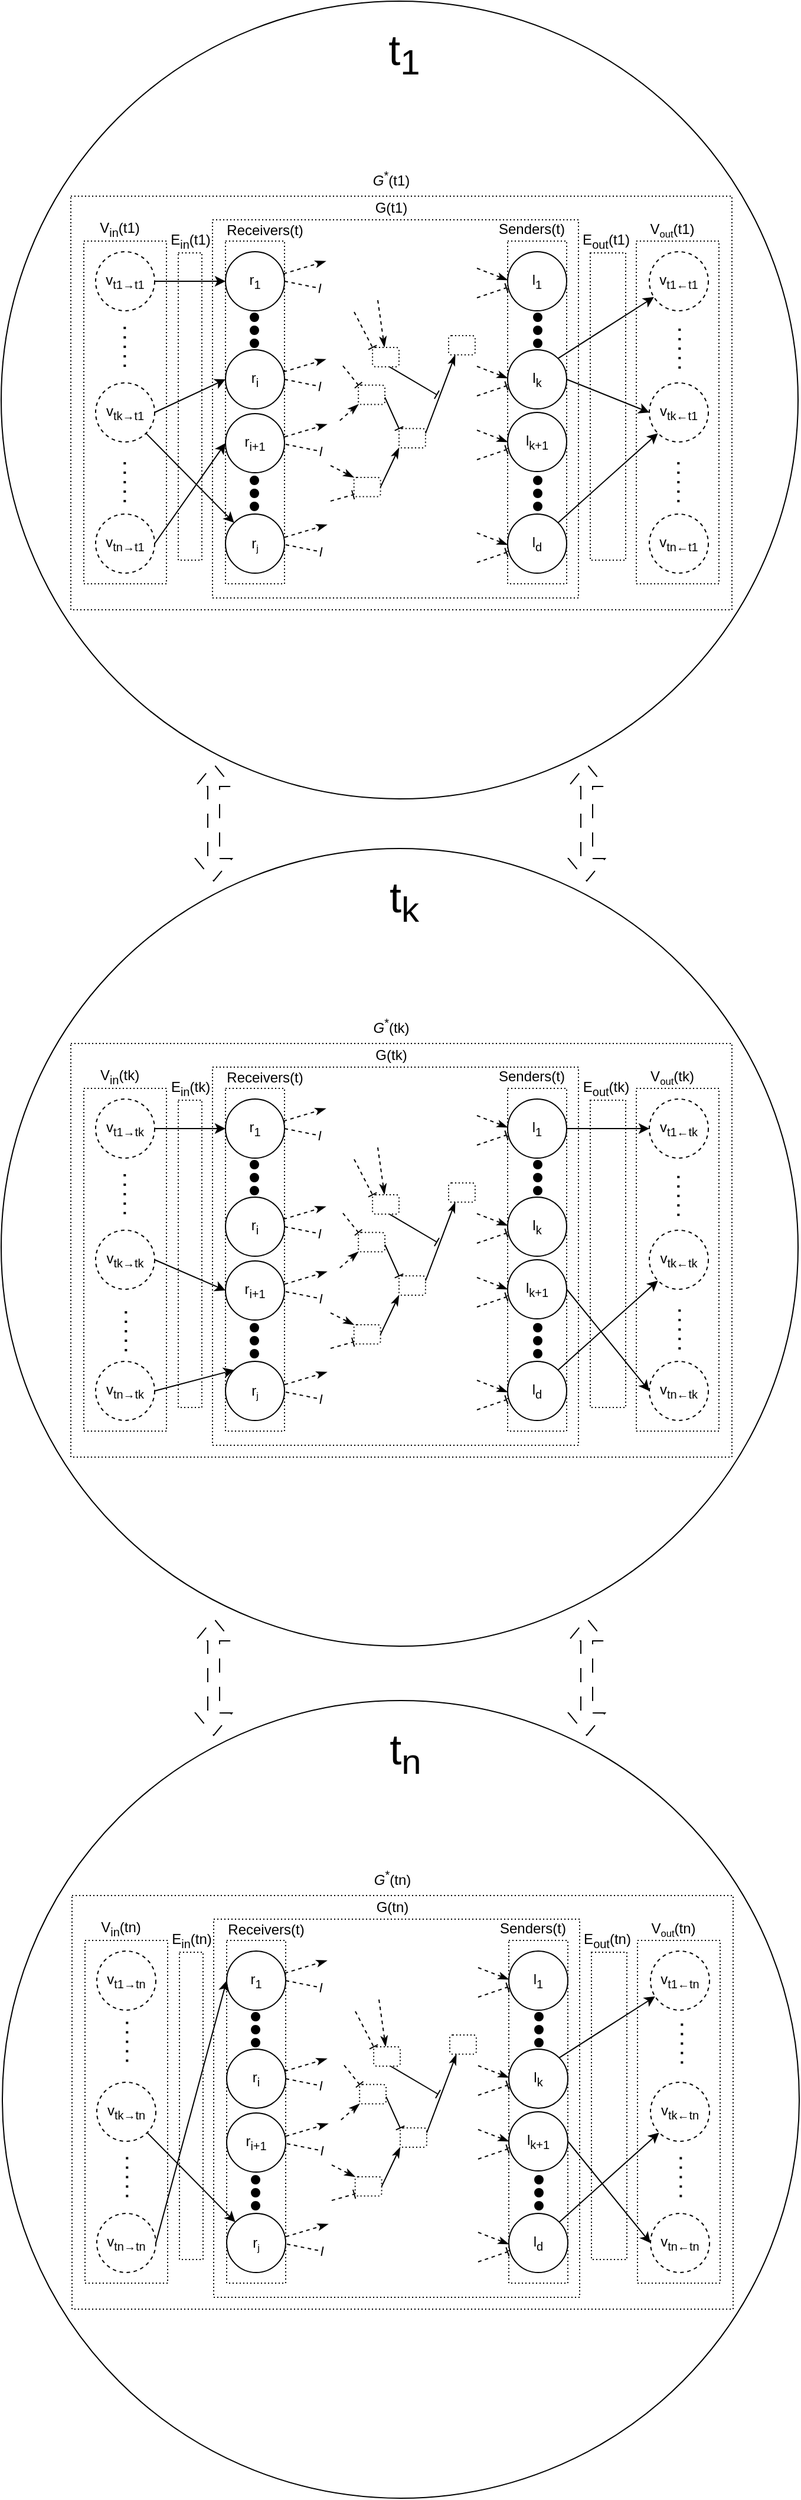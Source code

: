 <mxfile version="24.2.1" type="github">
  <diagram name="Page-1" id="blZKFijT3qBmkAFtz_N1">
    <mxGraphModel dx="647" dy="2027" grid="1" gridSize="10" guides="1" tooltips="1" connect="1" arrows="1" fold="1" page="1" pageScale="1" pageWidth="850" pageHeight="1100" math="0" shadow="0">
      <root>
        <mxCell id="0" />
        <mxCell id="1" parent="0" />
        <mxCell id="KCe79-yEBINX289Halzp-1" value="" style="rounded=0;whiteSpace=wrap;html=1;fillColor=none;dashed=1;dashPattern=1 2;" vertex="1" parent="1">
          <mxGeometry x="1604" y="138" width="30" height="260" as="geometry" />
        </mxCell>
        <mxCell id="KCe79-yEBINX289Halzp-2" value="" style="ellipse;whiteSpace=wrap;html=1;aspect=fixed;fillColor=none;" vertex="1" parent="1">
          <mxGeometry x="1105" y="-75" width="675" height="675" as="geometry" />
        </mxCell>
        <mxCell id="KCe79-yEBINX289Halzp-3" value="" style="rounded=0;whiteSpace=wrap;html=1;fillColor=none;dashed=1;dashPattern=1 2;" vertex="1" parent="1">
          <mxGeometry x="1534" y="128" width="50" height="290" as="geometry" />
        </mxCell>
        <mxCell id="KCe79-yEBINX289Halzp-4" value="" style="rounded=0;whiteSpace=wrap;html=1;fillColor=none;dashed=1;dashPattern=1 2;" vertex="1" parent="1">
          <mxGeometry x="1295" y="128" width="50" height="290" as="geometry" />
        </mxCell>
        <mxCell id="KCe79-yEBINX289Halzp-5" value="" style="rounded=0;whiteSpace=wrap;html=1;fillColor=none;dashed=1;dashPattern=1 2;" vertex="1" parent="1">
          <mxGeometry x="1164" y="90" width="560" height="350" as="geometry" />
        </mxCell>
        <mxCell id="KCe79-yEBINX289Halzp-6" value="" style="rounded=0;whiteSpace=wrap;html=1;fillColor=none;dashed=1;dashPattern=1 2;" vertex="1" parent="1">
          <mxGeometry x="1284" y="110" width="310" height="320" as="geometry" />
        </mxCell>
        <mxCell id="KCe79-yEBINX289Halzp-7" value="" style="rounded=0;whiteSpace=wrap;html=1;fillColor=none;dashed=1;dashPattern=1 2;" vertex="1" parent="1">
          <mxGeometry x="1643" y="128" width="70" height="290" as="geometry" />
        </mxCell>
        <mxCell id="KCe79-yEBINX289Halzp-8" value="" style="rounded=0;whiteSpace=wrap;html=1;fillColor=none;dashed=1;dashPattern=1 2;" vertex="1" parent="1">
          <mxGeometry x="1175" y="128" width="70" height="290" as="geometry" />
        </mxCell>
        <mxCell id="KCe79-yEBINX289Halzp-9" style="rounded=0;orthogonalLoop=1;jettySize=auto;html=1;exitX=1;exitY=0.5;exitDx=0;exitDy=0;entryX=0;entryY=0.5;entryDx=0;entryDy=0;" edge="1" parent="1" source="KCe79-yEBINX289Halzp-11" target="KCe79-yEBINX289Halzp-12">
          <mxGeometry relative="1" as="geometry" />
        </mxCell>
        <mxCell id="KCe79-yEBINX289Halzp-10" style="edgeStyle=none;rounded=0;orthogonalLoop=1;jettySize=auto;html=1;exitX=1;exitY=1;exitDx=0;exitDy=0;entryX=0;entryY=0;entryDx=0;entryDy=0;" edge="1" parent="1" source="KCe79-yEBINX289Halzp-11" target="KCe79-yEBINX289Halzp-21">
          <mxGeometry relative="1" as="geometry" />
        </mxCell>
        <mxCell id="KCe79-yEBINX289Halzp-11" value="v&lt;sub&gt;tk&lt;span style=&quot;font-size: 10px;&quot;&gt;→t1&lt;/span&gt;&lt;/sub&gt;" style="ellipse;whiteSpace=wrap;html=1;aspect=fixed;fillColor=none;dashed=1;" vertex="1" parent="1">
          <mxGeometry x="1185" y="248" width="50" height="50" as="geometry" />
        </mxCell>
        <mxCell id="KCe79-yEBINX289Halzp-12" value="r&lt;sub&gt;i&lt;/sub&gt;" style="ellipse;whiteSpace=wrap;html=1;aspect=fixed;fillColor=none;" vertex="1" parent="1">
          <mxGeometry x="1295" y="220" width="50" height="50" as="geometry" />
        </mxCell>
        <mxCell id="KCe79-yEBINX289Halzp-13" value="v&lt;sub&gt;tk&lt;span style=&quot;font-size: 10px;&quot;&gt;←t1&lt;/span&gt;&lt;/sub&gt;" style="ellipse;whiteSpace=wrap;html=1;aspect=fixed;fillColor=none;dashed=1;" vertex="1" parent="1">
          <mxGeometry x="1654" y="248" width="50" height="50" as="geometry" />
        </mxCell>
        <mxCell id="KCe79-yEBINX289Halzp-14" value="" style="endArrow=classic;html=1;rounded=0;entryX=0;entryY=0.5;entryDx=0;entryDy=0;exitX=1;exitY=0.5;exitDx=0;exitDy=0;" edge="1" parent="1" source="KCe79-yEBINX289Halzp-16" target="KCe79-yEBINX289Halzp-13">
          <mxGeometry width="50" height="50" relative="1" as="geometry">
            <mxPoint x="1584" y="233" as="sourcePoint" />
            <mxPoint x="1564" y="228" as="targetPoint" />
          </mxGeometry>
        </mxCell>
        <mxCell id="KCe79-yEBINX289Halzp-15" style="edgeStyle=none;rounded=0;orthogonalLoop=1;jettySize=auto;html=1;exitX=1;exitY=0;exitDx=0;exitDy=0;fontSize=36;startArrow=none;startFill=0;endArrow=classic;endFill=1;" edge="1" parent="1" source="KCe79-yEBINX289Halzp-16" target="KCe79-yEBINX289Halzp-22">
          <mxGeometry relative="1" as="geometry" />
        </mxCell>
        <mxCell id="KCe79-yEBINX289Halzp-16" value="l&lt;sub&gt;k&lt;/sub&gt;" style="ellipse;whiteSpace=wrap;html=1;aspect=fixed;fillColor=none;" vertex="1" parent="1">
          <mxGeometry x="1534" y="220" width="50" height="50" as="geometry" />
        </mxCell>
        <mxCell id="KCe79-yEBINX289Halzp-17" style="rounded=0;orthogonalLoop=1;jettySize=auto;html=1;exitX=1;exitY=0.5;exitDx=0;exitDy=0;entryX=0;entryY=0.5;entryDx=0;entryDy=0;" edge="1" parent="1" source="KCe79-yEBINX289Halzp-18" target="KCe79-yEBINX289Halzp-19">
          <mxGeometry relative="1" as="geometry" />
        </mxCell>
        <mxCell id="KCe79-yEBINX289Halzp-18" value="&lt;span style=&quot;font-size: 12px;&quot;&gt;v&lt;/span&gt;&lt;sub&gt;t1&lt;span style=&quot;font-size: 10px;&quot;&gt;→t1&lt;/span&gt;&lt;/sub&gt;" style="ellipse;whiteSpace=wrap;html=1;aspect=fixed;fillColor=none;dashed=1;" vertex="1" parent="1">
          <mxGeometry x="1185" y="137" width="50" height="50" as="geometry" />
        </mxCell>
        <mxCell id="KCe79-yEBINX289Halzp-19" value="r&lt;sub&gt;1&lt;/sub&gt;" style="ellipse;whiteSpace=wrap;html=1;aspect=fixed;fillColor=none;" vertex="1" parent="1">
          <mxGeometry x="1295" y="137" width="50" height="50" as="geometry" />
        </mxCell>
        <mxCell id="KCe79-yEBINX289Halzp-265" style="edgeStyle=none;rounded=0;orthogonalLoop=1;jettySize=auto;html=1;exitX=1;exitY=0.5;exitDx=0;exitDy=0;entryX=0;entryY=0.5;entryDx=0;entryDy=0;" edge="1" parent="1" source="KCe79-yEBINX289Halzp-20" target="KCe79-yEBINX289Halzp-37">
          <mxGeometry relative="1" as="geometry" />
        </mxCell>
        <mxCell id="KCe79-yEBINX289Halzp-20" value="v&lt;sub&gt;tn&lt;span style=&quot;font-size: 10px;&quot;&gt;→t1&lt;/span&gt;&lt;/sub&gt;" style="ellipse;whiteSpace=wrap;html=1;aspect=fixed;fillColor=none;dashed=1;" vertex="1" parent="1">
          <mxGeometry x="1185" y="359" width="50" height="50" as="geometry" />
        </mxCell>
        <mxCell id="KCe79-yEBINX289Halzp-21" value="r&lt;span style=&quot;font-size: 10px;&quot;&gt;&lt;sub&gt;j&lt;/sub&gt;&lt;/span&gt;" style="ellipse;whiteSpace=wrap;html=1;aspect=fixed;fillColor=none;" vertex="1" parent="1">
          <mxGeometry x="1295" y="359" width="50" height="50" as="geometry" />
        </mxCell>
        <mxCell id="KCe79-yEBINX289Halzp-22" value="v&lt;sub&gt;t1&lt;span style=&quot;font-size: 10px;&quot;&gt;←t1&lt;/span&gt;&lt;/sub&gt;" style="ellipse;whiteSpace=wrap;html=1;aspect=fixed;fillColor=none;dashed=1;" vertex="1" parent="1">
          <mxGeometry x="1654" y="137" width="50" height="50" as="geometry" />
        </mxCell>
        <mxCell id="KCe79-yEBINX289Halzp-23" value="l&lt;sub&gt;1&lt;/sub&gt;" style="ellipse;whiteSpace=wrap;html=1;aspect=fixed;fillColor=none;" vertex="1" parent="1">
          <mxGeometry x="1534" y="137" width="50" height="50" as="geometry" />
        </mxCell>
        <mxCell id="KCe79-yEBINX289Halzp-24" value="v&lt;sub&gt;tn&lt;span style=&quot;font-size: 10px;&quot;&gt;←t1&lt;/span&gt;&lt;/sub&gt;" style="ellipse;whiteSpace=wrap;html=1;aspect=fixed;fillColor=none;dashed=1;" vertex="1" parent="1">
          <mxGeometry x="1654" y="359" width="50" height="50" as="geometry" />
        </mxCell>
        <mxCell id="KCe79-yEBINX289Halzp-25" style="edgeStyle=none;rounded=0;orthogonalLoop=1;jettySize=auto;html=1;exitX=1;exitY=0;exitDx=0;exitDy=0;entryX=0;entryY=1;entryDx=0;entryDy=0;" edge="1" parent="1" source="KCe79-yEBINX289Halzp-26" target="KCe79-yEBINX289Halzp-13">
          <mxGeometry relative="1" as="geometry" />
        </mxCell>
        <mxCell id="KCe79-yEBINX289Halzp-26" value="l&lt;sub&gt;d&lt;/sub&gt;" style="ellipse;whiteSpace=wrap;html=1;aspect=fixed;fillColor=none;" vertex="1" parent="1">
          <mxGeometry x="1534" y="359" width="50" height="50" as="geometry" />
        </mxCell>
        <mxCell id="KCe79-yEBINX289Halzp-27" value="V&lt;sub&gt;in&lt;/sub&gt;(t1)" style="text;html=1;align=center;verticalAlign=middle;resizable=0;points=[];autosize=1;strokeColor=none;fillColor=none;" vertex="1" parent="1">
          <mxGeometry x="1175" y="103" width="60" height="30" as="geometry" />
        </mxCell>
        <mxCell id="KCe79-yEBINX289Halzp-28" value="V&lt;span style=&quot;font-size: 10px;&quot;&gt;&lt;sub&gt;out&lt;/sub&gt;&lt;/span&gt;(t1)" style="text;html=1;align=center;verticalAlign=middle;resizable=0;points=[];autosize=1;strokeColor=none;fillColor=none;" vertex="1" parent="1">
          <mxGeometry x="1643" y="103" width="60" height="30" as="geometry" />
        </mxCell>
        <mxCell id="KCe79-yEBINX289Halzp-29" value="G(t1)" style="text;html=1;align=center;verticalAlign=middle;resizable=0;points=[];autosize=1;strokeColor=none;fillColor=none;rotation=0;" vertex="1" parent="1">
          <mxGeometry x="1410" y="85" width="50" height="30" as="geometry" />
        </mxCell>
        <mxCell id="KCe79-yEBINX289Halzp-30" value="E&lt;sub&gt;in&lt;/sub&gt;(t1)" style="text;html=1;align=center;verticalAlign=middle;resizable=0;points=[];autosize=1;strokeColor=none;fillColor=none;" vertex="1" parent="1">
          <mxGeometry x="1235" y="113" width="60" height="30" as="geometry" />
        </mxCell>
        <mxCell id="KCe79-yEBINX289Halzp-31" value="E&lt;sub&gt;out&lt;/sub&gt;(t1)" style="text;html=1;align=center;verticalAlign=middle;resizable=0;points=[];autosize=1;strokeColor=none;fillColor=none;" vertex="1" parent="1">
          <mxGeometry x="1587" y="113" width="60" height="30" as="geometry" />
        </mxCell>
        <mxCell id="KCe79-yEBINX289Halzp-32" value="&lt;i&gt;G&lt;/i&gt;&lt;sup&gt;*&lt;/sup&gt;(t1)" style="text;html=1;align=center;verticalAlign=middle;resizable=0;points=[];autosize=1;strokeColor=none;fillColor=none;" vertex="1" parent="1">
          <mxGeometry x="1410" y="60" width="50" height="30" as="geometry" />
        </mxCell>
        <mxCell id="KCe79-yEBINX289Halzp-33" value="" style="rounded=0;whiteSpace=wrap;html=1;fillColor=none;dashed=1;dashPattern=1 2;" vertex="1" parent="1">
          <mxGeometry x="1255" y="138" width="20" height="260" as="geometry" />
        </mxCell>
        <mxCell id="KCe79-yEBINX289Halzp-34" value="" style="ellipse;whiteSpace=wrap;html=1;aspect=fixed;fillColor=#000000;rotation=90;" vertex="1" parent="1">
          <mxGeometry x="1316" y="189" width="7" height="7" as="geometry" />
        </mxCell>
        <mxCell id="KCe79-yEBINX289Halzp-35" value="" style="ellipse;whiteSpace=wrap;html=1;aspect=fixed;fillColor=#000000;rotation=90;" vertex="1" parent="1">
          <mxGeometry x="1316" y="200" width="7" height="7" as="geometry" />
        </mxCell>
        <mxCell id="KCe79-yEBINX289Halzp-36" value="" style="ellipse;whiteSpace=wrap;html=1;aspect=fixed;fillColor=#000000;rotation=90;" vertex="1" parent="1">
          <mxGeometry x="1316" y="211" width="7" height="7" as="geometry" />
        </mxCell>
        <mxCell id="KCe79-yEBINX289Halzp-37" value="r&lt;sub&gt;i+1&lt;/sub&gt;" style="ellipse;whiteSpace=wrap;html=1;aspect=fixed;fillColor=none;" vertex="1" parent="1">
          <mxGeometry x="1295" y="274" width="50" height="50" as="geometry" />
        </mxCell>
        <mxCell id="KCe79-yEBINX289Halzp-38" value="" style="ellipse;whiteSpace=wrap;html=1;aspect=fixed;fillColor=#000000;rotation=90;" vertex="1" parent="1">
          <mxGeometry x="1316" y="327" width="7" height="7" as="geometry" />
        </mxCell>
        <mxCell id="KCe79-yEBINX289Halzp-39" value="" style="ellipse;whiteSpace=wrap;html=1;aspect=fixed;fillColor=#000000;rotation=90;" vertex="1" parent="1">
          <mxGeometry x="1316" y="338" width="7" height="7" as="geometry" />
        </mxCell>
        <mxCell id="KCe79-yEBINX289Halzp-40" value="" style="ellipse;whiteSpace=wrap;html=1;aspect=fixed;fillColor=#000000;rotation=90;" vertex="1" parent="1">
          <mxGeometry x="1316" y="349" width="7" height="7" as="geometry" />
        </mxCell>
        <mxCell id="KCe79-yEBINX289Halzp-41" value="" style="ellipse;whiteSpace=wrap;html=1;aspect=fixed;fillColor=#000000;rotation=90;" vertex="1" parent="1">
          <mxGeometry x="1556" y="189" width="7" height="7" as="geometry" />
        </mxCell>
        <mxCell id="KCe79-yEBINX289Halzp-42" value="" style="ellipse;whiteSpace=wrap;html=1;aspect=fixed;fillColor=#000000;rotation=90;" vertex="1" parent="1">
          <mxGeometry x="1556" y="200" width="7" height="7" as="geometry" />
        </mxCell>
        <mxCell id="KCe79-yEBINX289Halzp-43" value="" style="ellipse;whiteSpace=wrap;html=1;aspect=fixed;fillColor=#000000;rotation=90;" vertex="1" parent="1">
          <mxGeometry x="1556" y="211" width="7" height="7" as="geometry" />
        </mxCell>
        <mxCell id="KCe79-yEBINX289Halzp-44" value="" style="ellipse;whiteSpace=wrap;html=1;aspect=fixed;fillColor=#000000;rotation=90;" vertex="1" parent="1">
          <mxGeometry x="1556" y="327" width="7" height="7" as="geometry" />
        </mxCell>
        <mxCell id="KCe79-yEBINX289Halzp-45" value="" style="ellipse;whiteSpace=wrap;html=1;aspect=fixed;fillColor=#000000;rotation=90;" vertex="1" parent="1">
          <mxGeometry x="1556" y="338" width="7" height="7" as="geometry" />
        </mxCell>
        <mxCell id="KCe79-yEBINX289Halzp-46" value="" style="ellipse;whiteSpace=wrap;html=1;aspect=fixed;fillColor=#000000;rotation=90;" vertex="1" parent="1">
          <mxGeometry x="1556" y="349" width="7" height="7" as="geometry" />
        </mxCell>
        <mxCell id="KCe79-yEBINX289Halzp-48" value="l&lt;sub&gt;k+1&lt;/sub&gt;" style="ellipse;whiteSpace=wrap;html=1;aspect=fixed;fillColor=none;" vertex="1" parent="1">
          <mxGeometry x="1534" y="273" width="50" height="50" as="geometry" />
        </mxCell>
        <mxCell id="KCe79-yEBINX289Halzp-49" value="Receivers(t)" style="text;html=1;align=center;verticalAlign=middle;resizable=0;points=[];autosize=1;strokeColor=none;fillColor=none;" vertex="1" parent="1">
          <mxGeometry x="1283" y="104" width="90" height="30" as="geometry" />
        </mxCell>
        <mxCell id="KCe79-yEBINX289Halzp-50" value="Senders(t)" style="text;html=1;align=center;verticalAlign=middle;resizable=0;points=[];autosize=1;strokeColor=none;fillColor=none;" vertex="1" parent="1">
          <mxGeometry x="1514" y="103" width="80" height="30" as="geometry" />
        </mxCell>
        <mxCell id="KCe79-yEBINX289Halzp-51" value="" style="group;dashed=1;dashPattern=1 2;fillColor=none;" vertex="1" connectable="0" parent="1">
          <mxGeometry x="1387" y="220" width="116" height="90" as="geometry" />
        </mxCell>
        <mxCell id="KCe79-yEBINX289Halzp-52" style="edgeStyle=none;rounded=0;orthogonalLoop=1;jettySize=auto;html=1;exitX=0.65;exitY=1.017;exitDx=0;exitDy=0;endArrow=baseDash;endFill=0;exitPerimeter=0;" edge="1" parent="KCe79-yEBINX289Halzp-51" source="KCe79-yEBINX289Halzp-64">
          <mxGeometry relative="1" as="geometry">
            <mxPoint x="87" y="38" as="targetPoint" />
            <mxPoint x="76.71" y="38.066" as="sourcePoint" />
          </mxGeometry>
        </mxCell>
        <mxCell id="KCe79-yEBINX289Halzp-53" value="" style="rounded=1;whiteSpace=wrap;html=1;dashed=1;dashPattern=1 2;fillColor=none;" vertex="1" parent="KCe79-yEBINX289Halzp-51">
          <mxGeometry x="96.998" y="-12.003" width="22.452" height="16.314" as="geometry" />
        </mxCell>
        <mxCell id="KCe79-yEBINX289Halzp-54" value="" style="rounded=1;whiteSpace=wrap;html=1;dashed=1;dashPattern=1 2;fillColor=none;" vertex="1" parent="KCe79-yEBINX289Halzp-51">
          <mxGeometry x="55.006" y="66.662" width="22.452" height="16.314" as="geometry" />
        </mxCell>
        <mxCell id="KCe79-yEBINX289Halzp-55" style="edgeStyle=none;rounded=0;orthogonalLoop=1;jettySize=auto;html=1;exitX=1;exitY=0.25;exitDx=0;exitDy=0;entryX=0.25;entryY=1;entryDx=0;entryDy=0;endArrow=classicThin;endFill=1;" edge="1" parent="KCe79-yEBINX289Halzp-51" source="KCe79-yEBINX289Halzp-54" target="KCe79-yEBINX289Halzp-53">
          <mxGeometry relative="1" as="geometry">
            <mxPoint x="72.968" y="59.819" as="sourcePoint" />
            <mxPoint x="92.426" y="43.244" as="targetPoint" />
          </mxGeometry>
        </mxCell>
        <mxCell id="KCe79-yEBINX289Halzp-56" value="" style="rounded=1;whiteSpace=wrap;html=1;dashed=1;dashPattern=1 2;fillColor=none;" vertex="1" parent="KCe79-yEBINX289Halzp-51">
          <mxGeometry x="20.581" y="29.909" width="22.452" height="16.314" as="geometry" />
        </mxCell>
        <mxCell id="KCe79-yEBINX289Halzp-57" style="rounded=0;orthogonalLoop=1;jettySize=auto;html=1;exitX=1;exitY=0.633;exitDx=0;exitDy=0;entryX=0;entryY=0;entryDx=0;entryDy=0;endArrow=baseDash;endFill=0;exitPerimeter=0;" edge="1" parent="KCe79-yEBINX289Halzp-51" source="KCe79-yEBINX289Halzp-56" target="KCe79-yEBINX289Halzp-54">
          <mxGeometry relative="1" as="geometry">
            <mxPoint x="58" y="54.381" as="targetPoint" />
            <mxPoint x="42.711" y="40.319" as="sourcePoint" />
          </mxGeometry>
        </mxCell>
        <mxCell id="KCe79-yEBINX289Halzp-58" style="rounded=0;orthogonalLoop=1;jettySize=auto;html=1;entryX=0;entryY=0;entryDx=0;entryDy=0;endArrow=baseDash;endFill=0;dashed=1;" edge="1" parent="KCe79-yEBINX289Halzp-51" target="KCe79-yEBINX289Halzp-64">
          <mxGeometry relative="1" as="geometry">
            <mxPoint x="56.877" y="54.381" as="targetPoint" />
            <mxPoint x="17" y="-32" as="sourcePoint" />
          </mxGeometry>
        </mxCell>
        <mxCell id="KCe79-yEBINX289Halzp-59" style="rounded=0;orthogonalLoop=1;jettySize=auto;html=1;entryX=0;entryY=0;entryDx=0;entryDy=0;endArrow=baseDash;endFill=0;dashed=1;" edge="1" parent="KCe79-yEBINX289Halzp-51" target="KCe79-yEBINX289Halzp-56">
          <mxGeometry relative="1" as="geometry">
            <mxPoint x="63.613" y="24.471" as="targetPoint" />
            <mxPoint x="7.484" y="13.595" as="sourcePoint" />
          </mxGeometry>
        </mxCell>
        <mxCell id="KCe79-yEBINX289Halzp-60" style="rounded=0;orthogonalLoop=1;jettySize=auto;html=1;endArrow=baseDash;endFill=0;dashed=1;entryX=-0.033;entryY=0.9;entryDx=0;entryDy=0;entryPerimeter=0;" edge="1" parent="KCe79-yEBINX289Halzp-51" target="KCe79-yEBINX289Halzp-81">
          <mxGeometry relative="1" as="geometry">
            <mxPoint x="14.968" y="84.29" as="targetPoint" />
            <mxPoint x="-3" y="128" as="sourcePoint" />
          </mxGeometry>
        </mxCell>
        <mxCell id="KCe79-yEBINX289Halzp-61" style="edgeStyle=none;rounded=0;orthogonalLoop=1;jettySize=auto;html=1;exitX=1;exitY=0.5;exitDx=0;exitDy=0;entryX=0;entryY=1;entryDx=0;entryDy=0;endArrow=classicThin;endFill=1;dashed=1;" edge="1" parent="KCe79-yEBINX289Halzp-51">
          <mxGeometry relative="1" as="geometry">
            <mxPoint x="4.865" y="59.819" as="sourcePoint" />
            <mxPoint x="20.581" y="46.224" as="targetPoint" />
          </mxGeometry>
        </mxCell>
        <mxCell id="KCe79-yEBINX289Halzp-62" style="edgeStyle=none;rounded=0;orthogonalLoop=1;jettySize=auto;html=1;entryX=0;entryY=0;entryDx=0;entryDy=0;endArrow=classicThin;endFill=1;dashed=1;" edge="1" parent="KCe79-yEBINX289Halzp-51" target="KCe79-yEBINX289Halzp-81">
          <mxGeometry relative="1" as="geometry">
            <mxPoint x="-3" y="98" as="sourcePoint" />
            <mxPoint x="16.839" y="74.773" as="targetPoint" />
          </mxGeometry>
        </mxCell>
        <mxCell id="KCe79-yEBINX289Halzp-63" style="edgeStyle=none;rounded=0;orthogonalLoop=1;jettySize=auto;html=1;entryX=0.45;entryY=-0.017;entryDx=0;entryDy=0;endArrow=classicThin;endFill=1;dashed=1;entryPerimeter=0;" edge="1" parent="KCe79-yEBINX289Halzp-51" target="KCe79-yEBINX289Halzp-64">
          <mxGeometry relative="1" as="geometry">
            <mxPoint x="37" y="-42" as="sourcePoint" />
            <mxPoint x="18.71" y="77.492" as="targetPoint" />
          </mxGeometry>
        </mxCell>
        <mxCell id="KCe79-yEBINX289Halzp-64" value="" style="rounded=1;whiteSpace=wrap;html=1;dashed=1;dashPattern=1 2;fillColor=none;" vertex="1" parent="KCe79-yEBINX289Halzp-51">
          <mxGeometry x="32.552" y="-1.998" width="22.452" height="16.314" as="geometry" />
        </mxCell>
        <mxCell id="KCe79-yEBINX289Halzp-65" style="edgeStyle=none;rounded=0;orthogonalLoop=1;jettySize=auto;html=1;endArrow=baseDash;endFill=0;dashed=1;exitX=1;exitY=0.5;exitDx=0;exitDy=0;" edge="1" parent="1" source="KCe79-yEBINX289Halzp-19">
          <mxGeometry relative="1" as="geometry">
            <mxPoint x="1375" y="168" as="targetPoint" />
            <mxPoint x="1355" y="168" as="sourcePoint" />
          </mxGeometry>
        </mxCell>
        <mxCell id="KCe79-yEBINX289Halzp-66" style="edgeStyle=none;rounded=0;orthogonalLoop=1;jettySize=auto;html=1;exitX=0.983;exitY=0.373;exitDx=0;exitDy=0;dashed=1;endArrow=classicThin;endFill=1;exitPerimeter=0;" edge="1" parent="1" source="KCe79-yEBINX289Halzp-19">
          <mxGeometry relative="1" as="geometry">
            <mxPoint x="1380" y="145.0" as="targetPoint" />
            <mxPoint x="1348" y="155.422" as="sourcePoint" />
          </mxGeometry>
        </mxCell>
        <mxCell id="KCe79-yEBINX289Halzp-67" style="edgeStyle=none;rounded=0;orthogonalLoop=1;jettySize=auto;html=1;endArrow=baseDash;endFill=0;dashed=1;exitX=1;exitY=0.5;exitDx=0;exitDy=0;" edge="1" parent="1">
          <mxGeometry relative="1" as="geometry">
            <mxPoint x="1375" y="251" as="targetPoint" />
            <mxPoint x="1345.0" y="245.0" as="sourcePoint" />
          </mxGeometry>
        </mxCell>
        <mxCell id="KCe79-yEBINX289Halzp-68" style="edgeStyle=none;rounded=0;orthogonalLoop=1;jettySize=auto;html=1;exitX=0.983;exitY=0.373;exitDx=0;exitDy=0;dashed=1;endArrow=classicThin;endFill=1;exitPerimeter=0;" edge="1" parent="1">
          <mxGeometry relative="1" as="geometry">
            <mxPoint x="1380" y="228" as="targetPoint" />
            <mxPoint x="1344.15" y="238.65" as="sourcePoint" />
          </mxGeometry>
        </mxCell>
        <mxCell id="KCe79-yEBINX289Halzp-69" style="edgeStyle=none;rounded=0;orthogonalLoop=1;jettySize=auto;html=1;endArrow=baseDash;endFill=0;dashed=1;exitX=1;exitY=0.5;exitDx=0;exitDy=0;" edge="1" parent="1">
          <mxGeometry relative="1" as="geometry">
            <mxPoint x="1376" y="306" as="targetPoint" />
            <mxPoint x="1346.0" y="300.0" as="sourcePoint" />
          </mxGeometry>
        </mxCell>
        <mxCell id="KCe79-yEBINX289Halzp-70" style="edgeStyle=none;rounded=0;orthogonalLoop=1;jettySize=auto;html=1;exitX=0.983;exitY=0.373;exitDx=0;exitDy=0;dashed=1;endArrow=classicThin;endFill=1;exitPerimeter=0;" edge="1" parent="1">
          <mxGeometry relative="1" as="geometry">
            <mxPoint x="1381" y="283" as="targetPoint" />
            <mxPoint x="1345.15" y="293.65" as="sourcePoint" />
          </mxGeometry>
        </mxCell>
        <mxCell id="KCe79-yEBINX289Halzp-71" style="edgeStyle=none;rounded=0;orthogonalLoop=1;jettySize=auto;html=1;endArrow=baseDash;endFill=0;dashed=1;exitX=1;exitY=0.5;exitDx=0;exitDy=0;" edge="1" parent="1">
          <mxGeometry relative="1" as="geometry">
            <mxPoint x="1376" y="391" as="targetPoint" />
            <mxPoint x="1346.0" y="385.0" as="sourcePoint" />
          </mxGeometry>
        </mxCell>
        <mxCell id="KCe79-yEBINX289Halzp-72" style="edgeStyle=none;rounded=0;orthogonalLoop=1;jettySize=auto;html=1;exitX=0.983;exitY=0.373;exitDx=0;exitDy=0;dashed=1;endArrow=classicThin;endFill=1;exitPerimeter=0;" edge="1" parent="1">
          <mxGeometry relative="1" as="geometry">
            <mxPoint x="1381" y="368" as="targetPoint" />
            <mxPoint x="1345.15" y="378.65" as="sourcePoint" />
          </mxGeometry>
        </mxCell>
        <mxCell id="KCe79-yEBINX289Halzp-73" style="edgeStyle=none;rounded=0;orthogonalLoop=1;jettySize=auto;html=1;endArrow=baseDash;endFill=0;dashed=1;entryX=-0.021;entryY=0.63;entryDx=0;entryDy=0;entryPerimeter=0;" edge="1" parent="1" target="KCe79-yEBINX289Halzp-48">
          <mxGeometry relative="1" as="geometry">
            <mxPoint x="1536" y="311" as="targetPoint" />
            <mxPoint x="1508" y="313" as="sourcePoint" />
          </mxGeometry>
        </mxCell>
        <mxCell id="KCe79-yEBINX289Halzp-74" style="edgeStyle=none;rounded=0;orthogonalLoop=1;jettySize=auto;html=1;dashed=1;endArrow=classicThin;endFill=1;entryX=0;entryY=0.5;entryDx=0;entryDy=0;" edge="1" parent="1" target="KCe79-yEBINX289Halzp-48">
          <mxGeometry relative="1" as="geometry">
            <mxPoint x="1541" y="288" as="targetPoint" />
            <mxPoint x="1508" y="288" as="sourcePoint" />
          </mxGeometry>
        </mxCell>
        <mxCell id="KCe79-yEBINX289Halzp-75" style="edgeStyle=none;rounded=0;orthogonalLoop=1;jettySize=auto;html=1;endArrow=baseDash;endFill=0;dashed=1;entryX=-0.021;entryY=0.63;entryDx=0;entryDy=0;entryPerimeter=0;" edge="1" parent="1">
          <mxGeometry relative="1" as="geometry">
            <mxPoint x="1532.95" y="250.5" as="targetPoint" />
            <mxPoint x="1508" y="259.0" as="sourcePoint" />
          </mxGeometry>
        </mxCell>
        <mxCell id="KCe79-yEBINX289Halzp-76" style="edgeStyle=none;rounded=0;orthogonalLoop=1;jettySize=auto;html=1;dashed=1;endArrow=classicThin;endFill=1;entryX=0;entryY=0.5;entryDx=0;entryDy=0;" edge="1" parent="1">
          <mxGeometry relative="1" as="geometry">
            <mxPoint x="1534.0" y="244.0" as="targetPoint" />
            <mxPoint x="1508" y="234.0" as="sourcePoint" />
          </mxGeometry>
        </mxCell>
        <mxCell id="KCe79-yEBINX289Halzp-77" style="edgeStyle=none;rounded=0;orthogonalLoop=1;jettySize=auto;html=1;endArrow=baseDash;endFill=0;dashed=1;entryX=-0.021;entryY=0.63;entryDx=0;entryDy=0;entryPerimeter=0;" edge="1" parent="1">
          <mxGeometry relative="1" as="geometry">
            <mxPoint x="1532.95" y="391.5" as="targetPoint" />
            <mxPoint x="1508" y="400.0" as="sourcePoint" />
          </mxGeometry>
        </mxCell>
        <mxCell id="KCe79-yEBINX289Halzp-78" style="edgeStyle=none;rounded=0;orthogonalLoop=1;jettySize=auto;html=1;dashed=1;endArrow=classicThin;endFill=1;entryX=0;entryY=0.5;entryDx=0;entryDy=0;" edge="1" parent="1">
          <mxGeometry relative="1" as="geometry">
            <mxPoint x="1534.0" y="385.0" as="targetPoint" />
            <mxPoint x="1508" y="375.0" as="sourcePoint" />
          </mxGeometry>
        </mxCell>
        <mxCell id="KCe79-yEBINX289Halzp-79" style="edgeStyle=none;rounded=0;orthogonalLoop=1;jettySize=auto;html=1;endArrow=baseDash;endFill=0;dashed=1;entryX=-0.021;entryY=0.63;entryDx=0;entryDy=0;entryPerimeter=0;" edge="1" parent="1">
          <mxGeometry relative="1" as="geometry">
            <mxPoint x="1532.95" y="167.5" as="targetPoint" />
            <mxPoint x="1508" y="176" as="sourcePoint" />
          </mxGeometry>
        </mxCell>
        <mxCell id="KCe79-yEBINX289Halzp-80" style="edgeStyle=none;rounded=0;orthogonalLoop=1;jettySize=auto;html=1;dashed=1;endArrow=classicThin;endFill=1;entryX=0;entryY=0.5;entryDx=0;entryDy=0;" edge="1" parent="1">
          <mxGeometry relative="1" as="geometry">
            <mxPoint x="1534.0" y="161" as="targetPoint" />
            <mxPoint x="1508" y="151" as="sourcePoint" />
          </mxGeometry>
        </mxCell>
        <mxCell id="KCe79-yEBINX289Halzp-81" value="" style="rounded=1;whiteSpace=wrap;html=1;dashed=1;dashPattern=1 2;fillColor=none;" vertex="1" parent="1">
          <mxGeometry x="1403.839" y="327.996" width="22.452" height="16.314" as="geometry" />
        </mxCell>
        <mxCell id="KCe79-yEBINX289Halzp-82" style="edgeStyle=none;rounded=0;orthogonalLoop=1;jettySize=auto;html=1;exitX=1;exitY=0.5;exitDx=0;exitDy=0;entryX=0;entryY=1;entryDx=0;entryDy=0;endArrow=classicThin;endFill=1;" edge="1" parent="1" source="KCe79-yEBINX289Halzp-81" target="KCe79-yEBINX289Halzp-54">
          <mxGeometry relative="1" as="geometry">
            <mxPoint x="1425.969" y="302.038" as="sourcePoint" />
            <mxPoint x="1447.192" y="287.509" as="targetPoint" />
          </mxGeometry>
        </mxCell>
        <mxCell id="KCe79-yEBINX289Halzp-83" value="&lt;font style=&quot;font-size: 36px;&quot;&gt;t&lt;sub&gt;1&lt;/sub&gt;&lt;/font&gt;" style="text;html=1;align=center;verticalAlign=middle;resizable=0;points=[];autosize=1;strokeColor=none;fillColor=none;" vertex="1" parent="1">
          <mxGeometry x="1421" y="-60" width="50" height="60" as="geometry" />
        </mxCell>
        <mxCell id="KCe79-yEBINX289Halzp-84" value="" style="rounded=0;whiteSpace=wrap;html=1;fillColor=none;dashed=1;dashPattern=1 2;" vertex="1" parent="1">
          <mxGeometry x="1604" y="855" width="30" height="260" as="geometry" />
        </mxCell>
        <mxCell id="KCe79-yEBINX289Halzp-85" value="" style="ellipse;whiteSpace=wrap;html=1;aspect=fixed;fillColor=none;" vertex="1" parent="1">
          <mxGeometry x="1105" y="642" width="675" height="675" as="geometry" />
        </mxCell>
        <mxCell id="KCe79-yEBINX289Halzp-86" value="" style="rounded=0;whiteSpace=wrap;html=1;fillColor=none;dashed=1;dashPattern=1 2;" vertex="1" parent="1">
          <mxGeometry x="1534" y="845" width="50" height="290" as="geometry" />
        </mxCell>
        <mxCell id="KCe79-yEBINX289Halzp-87" value="" style="rounded=0;whiteSpace=wrap;html=1;fillColor=none;dashed=1;dashPattern=1 2;" vertex="1" parent="1">
          <mxGeometry x="1295" y="845" width="50" height="290" as="geometry" />
        </mxCell>
        <mxCell id="KCe79-yEBINX289Halzp-88" value="" style="rounded=0;whiteSpace=wrap;html=1;fillColor=none;dashed=1;dashPattern=1 2;" vertex="1" parent="1">
          <mxGeometry x="1164" y="807" width="560" height="350" as="geometry" />
        </mxCell>
        <mxCell id="KCe79-yEBINX289Halzp-89" value="" style="rounded=0;whiteSpace=wrap;html=1;fillColor=none;dashed=1;dashPattern=1 2;" vertex="1" parent="1">
          <mxGeometry x="1284" y="827" width="310" height="320" as="geometry" />
        </mxCell>
        <mxCell id="KCe79-yEBINX289Halzp-90" value="" style="rounded=0;whiteSpace=wrap;html=1;fillColor=none;dashed=1;dashPattern=1 2;" vertex="1" parent="1">
          <mxGeometry x="1643" y="845" width="70" height="290" as="geometry" />
        </mxCell>
        <mxCell id="KCe79-yEBINX289Halzp-91" value="" style="rounded=0;whiteSpace=wrap;html=1;fillColor=none;dashed=1;dashPattern=1 2;" vertex="1" parent="1">
          <mxGeometry x="1175" y="845" width="70" height="290" as="geometry" />
        </mxCell>
        <mxCell id="KCe79-yEBINX289Halzp-92" style="rounded=0;orthogonalLoop=1;jettySize=auto;html=1;exitX=1;exitY=0.5;exitDx=0;exitDy=0;entryX=0;entryY=0.5;entryDx=0;entryDy=0;" edge="1" parent="1" source="KCe79-yEBINX289Halzp-94" target="KCe79-yEBINX289Halzp-120">
          <mxGeometry relative="1" as="geometry" />
        </mxCell>
        <mxCell id="KCe79-yEBINX289Halzp-93" style="edgeStyle=none;rounded=0;orthogonalLoop=1;jettySize=auto;html=1;exitX=1;exitY=0.5;exitDx=0;exitDy=0;entryX=0;entryY=0;entryDx=0;entryDy=0;" edge="1" parent="1" source="KCe79-yEBINX289Halzp-103" target="KCe79-yEBINX289Halzp-104">
          <mxGeometry relative="1" as="geometry" />
        </mxCell>
        <mxCell id="KCe79-yEBINX289Halzp-94" value="v&lt;sub&gt;tk&lt;span style=&quot;font-size: 10px;&quot;&gt;→tk&lt;/span&gt;&lt;/sub&gt;" style="ellipse;whiteSpace=wrap;html=1;aspect=fixed;fillColor=none;dashed=1;" vertex="1" parent="1">
          <mxGeometry x="1185" y="965" width="50" height="50" as="geometry" />
        </mxCell>
        <mxCell id="KCe79-yEBINX289Halzp-95" value="r&lt;sub&gt;i&lt;/sub&gt;" style="ellipse;whiteSpace=wrap;html=1;aspect=fixed;fillColor=none;" vertex="1" parent="1">
          <mxGeometry x="1295" y="937" width="50" height="50" as="geometry" />
        </mxCell>
        <mxCell id="KCe79-yEBINX289Halzp-96" value="v&lt;sub&gt;tk&lt;span style=&quot;font-size: 10px;&quot;&gt;←tk&lt;/span&gt;&lt;/sub&gt;" style="ellipse;whiteSpace=wrap;html=1;aspect=fixed;fillColor=none;dashed=1;" vertex="1" parent="1">
          <mxGeometry x="1654" y="965" width="50" height="50" as="geometry" />
        </mxCell>
        <mxCell id="KCe79-yEBINX289Halzp-99" value="l&lt;sub&gt;k&lt;/sub&gt;" style="ellipse;whiteSpace=wrap;html=1;aspect=fixed;fillColor=none;" vertex="1" parent="1">
          <mxGeometry x="1534" y="937" width="50" height="50" as="geometry" />
        </mxCell>
        <mxCell id="KCe79-yEBINX289Halzp-100" style="rounded=0;orthogonalLoop=1;jettySize=auto;html=1;exitX=1;exitY=0.5;exitDx=0;exitDy=0;entryX=0;entryY=0.5;entryDx=0;entryDy=0;" edge="1" parent="1" source="KCe79-yEBINX289Halzp-101" target="KCe79-yEBINX289Halzp-102">
          <mxGeometry relative="1" as="geometry" />
        </mxCell>
        <mxCell id="KCe79-yEBINX289Halzp-101" value="&lt;span style=&quot;font-size: 12px;&quot;&gt;v&lt;/span&gt;&lt;sub&gt;t1&lt;span style=&quot;font-size: 10px;&quot;&gt;→tk&lt;/span&gt;&lt;/sub&gt;" style="ellipse;whiteSpace=wrap;html=1;aspect=fixed;fillColor=none;dashed=1;" vertex="1" parent="1">
          <mxGeometry x="1185" y="854" width="50" height="50" as="geometry" />
        </mxCell>
        <mxCell id="KCe79-yEBINX289Halzp-102" value="r&lt;sub&gt;1&lt;/sub&gt;" style="ellipse;whiteSpace=wrap;html=1;aspect=fixed;fillColor=none;" vertex="1" parent="1">
          <mxGeometry x="1295" y="854" width="50" height="50" as="geometry" />
        </mxCell>
        <mxCell id="KCe79-yEBINX289Halzp-103" value="v&lt;sub&gt;tn&lt;span style=&quot;font-size: 10px;&quot;&gt;→tk&lt;/span&gt;&lt;/sub&gt;" style="ellipse;whiteSpace=wrap;html=1;aspect=fixed;fillColor=none;dashed=1;" vertex="1" parent="1">
          <mxGeometry x="1185" y="1076" width="50" height="50" as="geometry" />
        </mxCell>
        <mxCell id="KCe79-yEBINX289Halzp-104" value="r&lt;span style=&quot;font-size: 10px;&quot;&gt;&lt;sub&gt;j&lt;/sub&gt;&lt;/span&gt;" style="ellipse;whiteSpace=wrap;html=1;aspect=fixed;fillColor=none;" vertex="1" parent="1">
          <mxGeometry x="1295" y="1076" width="50" height="50" as="geometry" />
        </mxCell>
        <mxCell id="KCe79-yEBINX289Halzp-105" value="v&lt;sub&gt;t1&lt;span style=&quot;font-size: 10px;&quot;&gt;←tk&lt;/span&gt;&lt;/sub&gt;" style="ellipse;whiteSpace=wrap;html=1;aspect=fixed;fillColor=none;dashed=1;" vertex="1" parent="1">
          <mxGeometry x="1654" y="854" width="50" height="50" as="geometry" />
        </mxCell>
        <mxCell id="KCe79-yEBINX289Halzp-263" style="edgeStyle=orthogonalEdgeStyle;rounded=0;orthogonalLoop=1;jettySize=auto;html=1;exitX=1;exitY=0.5;exitDx=0;exitDy=0;" edge="1" parent="1" source="KCe79-yEBINX289Halzp-106" target="KCe79-yEBINX289Halzp-105">
          <mxGeometry relative="1" as="geometry" />
        </mxCell>
        <mxCell id="KCe79-yEBINX289Halzp-106" value="l&lt;sub&gt;1&lt;/sub&gt;" style="ellipse;whiteSpace=wrap;html=1;aspect=fixed;fillColor=none;" vertex="1" parent="1">
          <mxGeometry x="1534" y="854" width="50" height="50" as="geometry" />
        </mxCell>
        <mxCell id="KCe79-yEBINX289Halzp-107" value="v&lt;sub&gt;tn&lt;span style=&quot;font-size: 10px;&quot;&gt;←tk&lt;/span&gt;&lt;/sub&gt;" style="ellipse;whiteSpace=wrap;html=1;aspect=fixed;fillColor=none;dashed=1;" vertex="1" parent="1">
          <mxGeometry x="1654" y="1076" width="50" height="50" as="geometry" />
        </mxCell>
        <mxCell id="KCe79-yEBINX289Halzp-108" style="edgeStyle=none;rounded=0;orthogonalLoop=1;jettySize=auto;html=1;exitX=1;exitY=0;exitDx=0;exitDy=0;entryX=0;entryY=1;entryDx=0;entryDy=0;" edge="1" parent="1" source="KCe79-yEBINX289Halzp-109" target="KCe79-yEBINX289Halzp-96">
          <mxGeometry relative="1" as="geometry" />
        </mxCell>
        <mxCell id="KCe79-yEBINX289Halzp-109" value="l&lt;sub&gt;d&lt;/sub&gt;" style="ellipse;whiteSpace=wrap;html=1;aspect=fixed;fillColor=none;" vertex="1" parent="1">
          <mxGeometry x="1534" y="1076" width="50" height="50" as="geometry" />
        </mxCell>
        <mxCell id="KCe79-yEBINX289Halzp-110" value="V&lt;sub&gt;in&lt;/sub&gt;(tk)" style="text;html=1;align=center;verticalAlign=middle;resizable=0;points=[];autosize=1;strokeColor=none;fillColor=none;" vertex="1" parent="1">
          <mxGeometry x="1175" y="820" width="60" height="30" as="geometry" />
        </mxCell>
        <mxCell id="KCe79-yEBINX289Halzp-111" value="V&lt;span style=&quot;font-size: 10px;&quot;&gt;&lt;sub&gt;out&lt;/sub&gt;&lt;/span&gt;(tk)" style="text;html=1;align=center;verticalAlign=middle;resizable=0;points=[];autosize=1;strokeColor=none;fillColor=none;" vertex="1" parent="1">
          <mxGeometry x="1643" y="820" width="60" height="30" as="geometry" />
        </mxCell>
        <mxCell id="KCe79-yEBINX289Halzp-112" value="G(tk)" style="text;html=1;align=center;verticalAlign=middle;resizable=0;points=[];autosize=1;strokeColor=none;fillColor=none;rotation=0;" vertex="1" parent="1">
          <mxGeometry x="1410" y="802" width="50" height="30" as="geometry" />
        </mxCell>
        <mxCell id="KCe79-yEBINX289Halzp-113" value="E&lt;sub&gt;in&lt;/sub&gt;(tk)" style="text;html=1;align=center;verticalAlign=middle;resizable=0;points=[];autosize=1;strokeColor=none;fillColor=none;" vertex="1" parent="1">
          <mxGeometry x="1235" y="830" width="60" height="30" as="geometry" />
        </mxCell>
        <mxCell id="KCe79-yEBINX289Halzp-114" value="E&lt;sub&gt;out&lt;/sub&gt;(tk)" style="text;html=1;align=center;verticalAlign=middle;resizable=0;points=[];autosize=1;strokeColor=none;fillColor=none;" vertex="1" parent="1">
          <mxGeometry x="1587" y="830" width="60" height="30" as="geometry" />
        </mxCell>
        <mxCell id="KCe79-yEBINX289Halzp-115" value="&lt;i&gt;G&lt;/i&gt;&lt;sup&gt;*&lt;/sup&gt;(tk)" style="text;html=1;align=center;verticalAlign=middle;resizable=0;points=[];autosize=1;strokeColor=none;fillColor=none;" vertex="1" parent="1">
          <mxGeometry x="1410" y="777" width="50" height="30" as="geometry" />
        </mxCell>
        <mxCell id="KCe79-yEBINX289Halzp-116" value="" style="rounded=0;whiteSpace=wrap;html=1;fillColor=none;dashed=1;dashPattern=1 2;" vertex="1" parent="1">
          <mxGeometry x="1255" y="855" width="20" height="260" as="geometry" />
        </mxCell>
        <mxCell id="KCe79-yEBINX289Halzp-117" value="" style="ellipse;whiteSpace=wrap;html=1;aspect=fixed;fillColor=#000000;rotation=90;" vertex="1" parent="1">
          <mxGeometry x="1316" y="906" width="7" height="7" as="geometry" />
        </mxCell>
        <mxCell id="KCe79-yEBINX289Halzp-118" value="" style="ellipse;whiteSpace=wrap;html=1;aspect=fixed;fillColor=#000000;rotation=90;" vertex="1" parent="1">
          <mxGeometry x="1316" y="917" width="7" height="7" as="geometry" />
        </mxCell>
        <mxCell id="KCe79-yEBINX289Halzp-119" value="" style="ellipse;whiteSpace=wrap;html=1;aspect=fixed;fillColor=#000000;rotation=90;" vertex="1" parent="1">
          <mxGeometry x="1316" y="928" width="7" height="7" as="geometry" />
        </mxCell>
        <mxCell id="KCe79-yEBINX289Halzp-120" value="r&lt;sub&gt;i+1&lt;/sub&gt;" style="ellipse;whiteSpace=wrap;html=1;aspect=fixed;fillColor=none;" vertex="1" parent="1">
          <mxGeometry x="1295" y="991" width="50" height="50" as="geometry" />
        </mxCell>
        <mxCell id="KCe79-yEBINX289Halzp-121" value="" style="ellipse;whiteSpace=wrap;html=1;aspect=fixed;fillColor=#000000;rotation=90;" vertex="1" parent="1">
          <mxGeometry x="1316" y="1044" width="7" height="7" as="geometry" />
        </mxCell>
        <mxCell id="KCe79-yEBINX289Halzp-122" value="" style="ellipse;whiteSpace=wrap;html=1;aspect=fixed;fillColor=#000000;rotation=90;" vertex="1" parent="1">
          <mxGeometry x="1316" y="1055" width="7" height="7" as="geometry" />
        </mxCell>
        <mxCell id="KCe79-yEBINX289Halzp-123" value="" style="ellipse;whiteSpace=wrap;html=1;aspect=fixed;fillColor=#000000;rotation=90;" vertex="1" parent="1">
          <mxGeometry x="1316" y="1066" width="7" height="7" as="geometry" />
        </mxCell>
        <mxCell id="KCe79-yEBINX289Halzp-124" value="" style="ellipse;whiteSpace=wrap;html=1;aspect=fixed;fillColor=#000000;rotation=90;" vertex="1" parent="1">
          <mxGeometry x="1556" y="906" width="7" height="7" as="geometry" />
        </mxCell>
        <mxCell id="KCe79-yEBINX289Halzp-125" value="" style="ellipse;whiteSpace=wrap;html=1;aspect=fixed;fillColor=#000000;rotation=90;" vertex="1" parent="1">
          <mxGeometry x="1556" y="917" width="7" height="7" as="geometry" />
        </mxCell>
        <mxCell id="KCe79-yEBINX289Halzp-126" value="" style="ellipse;whiteSpace=wrap;html=1;aspect=fixed;fillColor=#000000;rotation=90;" vertex="1" parent="1">
          <mxGeometry x="1556" y="928" width="7" height="7" as="geometry" />
        </mxCell>
        <mxCell id="KCe79-yEBINX289Halzp-127" value="" style="ellipse;whiteSpace=wrap;html=1;aspect=fixed;fillColor=#000000;rotation=90;" vertex="1" parent="1">
          <mxGeometry x="1556" y="1044" width="7" height="7" as="geometry" />
        </mxCell>
        <mxCell id="KCe79-yEBINX289Halzp-128" value="" style="ellipse;whiteSpace=wrap;html=1;aspect=fixed;fillColor=#000000;rotation=90;" vertex="1" parent="1">
          <mxGeometry x="1556" y="1055" width="7" height="7" as="geometry" />
        </mxCell>
        <mxCell id="KCe79-yEBINX289Halzp-129" value="" style="ellipse;whiteSpace=wrap;html=1;aspect=fixed;fillColor=#000000;rotation=90;" vertex="1" parent="1">
          <mxGeometry x="1556" y="1066" width="7" height="7" as="geometry" />
        </mxCell>
        <mxCell id="KCe79-yEBINX289Halzp-130" style="edgeStyle=none;rounded=0;orthogonalLoop=1;jettySize=auto;html=1;exitX=1;exitY=0.5;exitDx=0;exitDy=0;entryX=0;entryY=0.5;entryDx=0;entryDy=0;fontSize=36;startArrow=none;startFill=0;endArrow=classic;endFill=1;" edge="1" parent="1" source="KCe79-yEBINX289Halzp-131" target="KCe79-yEBINX289Halzp-107">
          <mxGeometry relative="1" as="geometry" />
        </mxCell>
        <mxCell id="KCe79-yEBINX289Halzp-131" value="l&lt;sub&gt;k+1&lt;/sub&gt;" style="ellipse;whiteSpace=wrap;html=1;aspect=fixed;fillColor=none;" vertex="1" parent="1">
          <mxGeometry x="1534" y="990" width="50" height="50" as="geometry" />
        </mxCell>
        <mxCell id="KCe79-yEBINX289Halzp-132" value="Receivers(t)" style="text;html=1;align=center;verticalAlign=middle;resizable=0;points=[];autosize=1;strokeColor=none;fillColor=none;" vertex="1" parent="1">
          <mxGeometry x="1283" y="821" width="90" height="30" as="geometry" />
        </mxCell>
        <mxCell id="KCe79-yEBINX289Halzp-133" value="Senders(t)" style="text;html=1;align=center;verticalAlign=middle;resizable=0;points=[];autosize=1;strokeColor=none;fillColor=none;" vertex="1" parent="1">
          <mxGeometry x="1514" y="820" width="80" height="30" as="geometry" />
        </mxCell>
        <mxCell id="KCe79-yEBINX289Halzp-134" value="" style="group;dashed=1;dashPattern=1 2;fillColor=none;" vertex="1" connectable="0" parent="1">
          <mxGeometry x="1387" y="937" width="116" height="90" as="geometry" />
        </mxCell>
        <mxCell id="KCe79-yEBINX289Halzp-135" style="edgeStyle=none;rounded=0;orthogonalLoop=1;jettySize=auto;html=1;exitX=0.65;exitY=1.017;exitDx=0;exitDy=0;endArrow=baseDash;endFill=0;exitPerimeter=0;" edge="1" parent="KCe79-yEBINX289Halzp-134" source="KCe79-yEBINX289Halzp-147">
          <mxGeometry relative="1" as="geometry">
            <mxPoint x="87" y="38" as="targetPoint" />
            <mxPoint x="76.71" y="38.066" as="sourcePoint" />
          </mxGeometry>
        </mxCell>
        <mxCell id="KCe79-yEBINX289Halzp-136" value="" style="rounded=1;whiteSpace=wrap;html=1;dashed=1;dashPattern=1 2;fillColor=none;" vertex="1" parent="KCe79-yEBINX289Halzp-134">
          <mxGeometry x="96.998" y="-12.003" width="22.452" height="16.314" as="geometry" />
        </mxCell>
        <mxCell id="KCe79-yEBINX289Halzp-137" value="" style="rounded=1;whiteSpace=wrap;html=1;dashed=1;dashPattern=1 2;fillColor=none;" vertex="1" parent="KCe79-yEBINX289Halzp-134">
          <mxGeometry x="55.006" y="66.662" width="22.452" height="16.314" as="geometry" />
        </mxCell>
        <mxCell id="KCe79-yEBINX289Halzp-138" style="edgeStyle=none;rounded=0;orthogonalLoop=1;jettySize=auto;html=1;exitX=1;exitY=0.25;exitDx=0;exitDy=0;entryX=0.25;entryY=1;entryDx=0;entryDy=0;endArrow=classicThin;endFill=1;" edge="1" parent="KCe79-yEBINX289Halzp-134" source="KCe79-yEBINX289Halzp-137" target="KCe79-yEBINX289Halzp-136">
          <mxGeometry relative="1" as="geometry">
            <mxPoint x="72.968" y="59.819" as="sourcePoint" />
            <mxPoint x="92.426" y="43.244" as="targetPoint" />
          </mxGeometry>
        </mxCell>
        <mxCell id="KCe79-yEBINX289Halzp-139" value="" style="rounded=1;whiteSpace=wrap;html=1;dashed=1;dashPattern=1 2;fillColor=none;" vertex="1" parent="KCe79-yEBINX289Halzp-134">
          <mxGeometry x="20.581" y="29.909" width="22.452" height="16.314" as="geometry" />
        </mxCell>
        <mxCell id="KCe79-yEBINX289Halzp-140" style="rounded=0;orthogonalLoop=1;jettySize=auto;html=1;exitX=1;exitY=0.633;exitDx=0;exitDy=0;entryX=0;entryY=0;entryDx=0;entryDy=0;endArrow=baseDash;endFill=0;exitPerimeter=0;" edge="1" parent="KCe79-yEBINX289Halzp-134" source="KCe79-yEBINX289Halzp-139" target="KCe79-yEBINX289Halzp-137">
          <mxGeometry relative="1" as="geometry">
            <mxPoint x="58" y="54.381" as="targetPoint" />
            <mxPoint x="42.711" y="40.319" as="sourcePoint" />
          </mxGeometry>
        </mxCell>
        <mxCell id="KCe79-yEBINX289Halzp-141" style="rounded=0;orthogonalLoop=1;jettySize=auto;html=1;entryX=0;entryY=0;entryDx=0;entryDy=0;endArrow=baseDash;endFill=0;dashed=1;" edge="1" parent="KCe79-yEBINX289Halzp-134" target="KCe79-yEBINX289Halzp-147">
          <mxGeometry relative="1" as="geometry">
            <mxPoint x="56.877" y="54.381" as="targetPoint" />
            <mxPoint x="17" y="-32" as="sourcePoint" />
          </mxGeometry>
        </mxCell>
        <mxCell id="KCe79-yEBINX289Halzp-142" style="rounded=0;orthogonalLoop=1;jettySize=auto;html=1;entryX=0;entryY=0;entryDx=0;entryDy=0;endArrow=baseDash;endFill=0;dashed=1;" edge="1" parent="KCe79-yEBINX289Halzp-134" target="KCe79-yEBINX289Halzp-139">
          <mxGeometry relative="1" as="geometry">
            <mxPoint x="63.613" y="24.471" as="targetPoint" />
            <mxPoint x="7.484" y="13.595" as="sourcePoint" />
          </mxGeometry>
        </mxCell>
        <mxCell id="KCe79-yEBINX289Halzp-143" style="rounded=0;orthogonalLoop=1;jettySize=auto;html=1;endArrow=baseDash;endFill=0;dashed=1;entryX=-0.033;entryY=0.9;entryDx=0;entryDy=0;entryPerimeter=0;" edge="1" parent="KCe79-yEBINX289Halzp-134" target="KCe79-yEBINX289Halzp-164">
          <mxGeometry relative="1" as="geometry">
            <mxPoint x="14.968" y="84.29" as="targetPoint" />
            <mxPoint x="-3" y="128" as="sourcePoint" />
          </mxGeometry>
        </mxCell>
        <mxCell id="KCe79-yEBINX289Halzp-144" style="edgeStyle=none;rounded=0;orthogonalLoop=1;jettySize=auto;html=1;exitX=1;exitY=0.5;exitDx=0;exitDy=0;entryX=0;entryY=1;entryDx=0;entryDy=0;endArrow=classicThin;endFill=1;dashed=1;" edge="1" parent="KCe79-yEBINX289Halzp-134">
          <mxGeometry relative="1" as="geometry">
            <mxPoint x="4.865" y="59.819" as="sourcePoint" />
            <mxPoint x="20.581" y="46.224" as="targetPoint" />
          </mxGeometry>
        </mxCell>
        <mxCell id="KCe79-yEBINX289Halzp-145" style="edgeStyle=none;rounded=0;orthogonalLoop=1;jettySize=auto;html=1;entryX=0;entryY=0;entryDx=0;entryDy=0;endArrow=classicThin;endFill=1;dashed=1;" edge="1" parent="KCe79-yEBINX289Halzp-134" target="KCe79-yEBINX289Halzp-164">
          <mxGeometry relative="1" as="geometry">
            <mxPoint x="-3" y="98" as="sourcePoint" />
            <mxPoint x="16.839" y="74.773" as="targetPoint" />
          </mxGeometry>
        </mxCell>
        <mxCell id="KCe79-yEBINX289Halzp-146" style="edgeStyle=none;rounded=0;orthogonalLoop=1;jettySize=auto;html=1;entryX=0.45;entryY=-0.017;entryDx=0;entryDy=0;endArrow=classicThin;endFill=1;dashed=1;entryPerimeter=0;" edge="1" parent="KCe79-yEBINX289Halzp-134" target="KCe79-yEBINX289Halzp-147">
          <mxGeometry relative="1" as="geometry">
            <mxPoint x="37" y="-42" as="sourcePoint" />
            <mxPoint x="18.71" y="77.492" as="targetPoint" />
          </mxGeometry>
        </mxCell>
        <mxCell id="KCe79-yEBINX289Halzp-147" value="" style="rounded=1;whiteSpace=wrap;html=1;dashed=1;dashPattern=1 2;fillColor=none;" vertex="1" parent="KCe79-yEBINX289Halzp-134">
          <mxGeometry x="32.552" y="-1.998" width="22.452" height="16.314" as="geometry" />
        </mxCell>
        <mxCell id="KCe79-yEBINX289Halzp-148" style="edgeStyle=none;rounded=0;orthogonalLoop=1;jettySize=auto;html=1;endArrow=baseDash;endFill=0;dashed=1;exitX=1;exitY=0.5;exitDx=0;exitDy=0;" edge="1" parent="1" source="KCe79-yEBINX289Halzp-102">
          <mxGeometry relative="1" as="geometry">
            <mxPoint x="1375" y="885" as="targetPoint" />
            <mxPoint x="1355" y="885" as="sourcePoint" />
          </mxGeometry>
        </mxCell>
        <mxCell id="KCe79-yEBINX289Halzp-149" style="edgeStyle=none;rounded=0;orthogonalLoop=1;jettySize=auto;html=1;exitX=0.983;exitY=0.373;exitDx=0;exitDy=0;dashed=1;endArrow=classicThin;endFill=1;exitPerimeter=0;" edge="1" parent="1" source="KCe79-yEBINX289Halzp-102">
          <mxGeometry relative="1" as="geometry">
            <mxPoint x="1380" y="862.0" as="targetPoint" />
            <mxPoint x="1348" y="872.422" as="sourcePoint" />
          </mxGeometry>
        </mxCell>
        <mxCell id="KCe79-yEBINX289Halzp-150" style="edgeStyle=none;rounded=0;orthogonalLoop=1;jettySize=auto;html=1;endArrow=baseDash;endFill=0;dashed=1;exitX=1;exitY=0.5;exitDx=0;exitDy=0;" edge="1" parent="1">
          <mxGeometry relative="1" as="geometry">
            <mxPoint x="1375" y="968" as="targetPoint" />
            <mxPoint x="1345.0" y="962.0" as="sourcePoint" />
          </mxGeometry>
        </mxCell>
        <mxCell id="KCe79-yEBINX289Halzp-151" style="edgeStyle=none;rounded=0;orthogonalLoop=1;jettySize=auto;html=1;exitX=0.983;exitY=0.373;exitDx=0;exitDy=0;dashed=1;endArrow=classicThin;endFill=1;exitPerimeter=0;" edge="1" parent="1">
          <mxGeometry relative="1" as="geometry">
            <mxPoint x="1380" y="945" as="targetPoint" />
            <mxPoint x="1344.15" y="955.65" as="sourcePoint" />
          </mxGeometry>
        </mxCell>
        <mxCell id="KCe79-yEBINX289Halzp-152" style="edgeStyle=none;rounded=0;orthogonalLoop=1;jettySize=auto;html=1;endArrow=baseDash;endFill=0;dashed=1;exitX=1;exitY=0.5;exitDx=0;exitDy=0;" edge="1" parent="1">
          <mxGeometry relative="1" as="geometry">
            <mxPoint x="1376" y="1023" as="targetPoint" />
            <mxPoint x="1346.0" y="1017.0" as="sourcePoint" />
          </mxGeometry>
        </mxCell>
        <mxCell id="KCe79-yEBINX289Halzp-153" style="edgeStyle=none;rounded=0;orthogonalLoop=1;jettySize=auto;html=1;exitX=0.983;exitY=0.373;exitDx=0;exitDy=0;dashed=1;endArrow=classicThin;endFill=1;exitPerimeter=0;" edge="1" parent="1">
          <mxGeometry relative="1" as="geometry">
            <mxPoint x="1381" y="1000" as="targetPoint" />
            <mxPoint x="1345.15" y="1010.65" as="sourcePoint" />
          </mxGeometry>
        </mxCell>
        <mxCell id="KCe79-yEBINX289Halzp-154" style="edgeStyle=none;rounded=0;orthogonalLoop=1;jettySize=auto;html=1;endArrow=baseDash;endFill=0;dashed=1;exitX=1;exitY=0.5;exitDx=0;exitDy=0;" edge="1" parent="1">
          <mxGeometry relative="1" as="geometry">
            <mxPoint x="1376" y="1108" as="targetPoint" />
            <mxPoint x="1346.0" y="1102.0" as="sourcePoint" />
          </mxGeometry>
        </mxCell>
        <mxCell id="KCe79-yEBINX289Halzp-155" style="edgeStyle=none;rounded=0;orthogonalLoop=1;jettySize=auto;html=1;exitX=0.983;exitY=0.373;exitDx=0;exitDy=0;dashed=1;endArrow=classicThin;endFill=1;exitPerimeter=0;" edge="1" parent="1">
          <mxGeometry relative="1" as="geometry">
            <mxPoint x="1381" y="1085" as="targetPoint" />
            <mxPoint x="1345.15" y="1095.65" as="sourcePoint" />
          </mxGeometry>
        </mxCell>
        <mxCell id="KCe79-yEBINX289Halzp-156" style="edgeStyle=none;rounded=0;orthogonalLoop=1;jettySize=auto;html=1;endArrow=baseDash;endFill=0;dashed=1;entryX=-0.021;entryY=0.63;entryDx=0;entryDy=0;entryPerimeter=0;" edge="1" parent="1" target="KCe79-yEBINX289Halzp-131">
          <mxGeometry relative="1" as="geometry">
            <mxPoint x="1536" y="1028" as="targetPoint" />
            <mxPoint x="1508" y="1030" as="sourcePoint" />
          </mxGeometry>
        </mxCell>
        <mxCell id="KCe79-yEBINX289Halzp-157" style="edgeStyle=none;rounded=0;orthogonalLoop=1;jettySize=auto;html=1;dashed=1;endArrow=classicThin;endFill=1;entryX=0;entryY=0.5;entryDx=0;entryDy=0;" edge="1" parent="1" target="KCe79-yEBINX289Halzp-131">
          <mxGeometry relative="1" as="geometry">
            <mxPoint x="1541" y="1005" as="targetPoint" />
            <mxPoint x="1508" y="1005" as="sourcePoint" />
          </mxGeometry>
        </mxCell>
        <mxCell id="KCe79-yEBINX289Halzp-158" style="edgeStyle=none;rounded=0;orthogonalLoop=1;jettySize=auto;html=1;endArrow=baseDash;endFill=0;dashed=1;entryX=-0.021;entryY=0.63;entryDx=0;entryDy=0;entryPerimeter=0;" edge="1" parent="1">
          <mxGeometry relative="1" as="geometry">
            <mxPoint x="1532.95" y="967.5" as="targetPoint" />
            <mxPoint x="1508" y="976.0" as="sourcePoint" />
          </mxGeometry>
        </mxCell>
        <mxCell id="KCe79-yEBINX289Halzp-159" style="edgeStyle=none;rounded=0;orthogonalLoop=1;jettySize=auto;html=1;dashed=1;endArrow=classicThin;endFill=1;entryX=0;entryY=0.5;entryDx=0;entryDy=0;" edge="1" parent="1">
          <mxGeometry relative="1" as="geometry">
            <mxPoint x="1534.0" y="961.0" as="targetPoint" />
            <mxPoint x="1508" y="951.0" as="sourcePoint" />
          </mxGeometry>
        </mxCell>
        <mxCell id="KCe79-yEBINX289Halzp-160" style="edgeStyle=none;rounded=0;orthogonalLoop=1;jettySize=auto;html=1;endArrow=baseDash;endFill=0;dashed=1;entryX=-0.021;entryY=0.63;entryDx=0;entryDy=0;entryPerimeter=0;" edge="1" parent="1">
          <mxGeometry relative="1" as="geometry">
            <mxPoint x="1532.95" y="1108.5" as="targetPoint" />
            <mxPoint x="1508" y="1117.0" as="sourcePoint" />
          </mxGeometry>
        </mxCell>
        <mxCell id="KCe79-yEBINX289Halzp-161" style="edgeStyle=none;rounded=0;orthogonalLoop=1;jettySize=auto;html=1;dashed=1;endArrow=classicThin;endFill=1;entryX=0;entryY=0.5;entryDx=0;entryDy=0;" edge="1" parent="1">
          <mxGeometry relative="1" as="geometry">
            <mxPoint x="1534.0" y="1102.0" as="targetPoint" />
            <mxPoint x="1508" y="1092.0" as="sourcePoint" />
          </mxGeometry>
        </mxCell>
        <mxCell id="KCe79-yEBINX289Halzp-162" style="edgeStyle=none;rounded=0;orthogonalLoop=1;jettySize=auto;html=1;endArrow=baseDash;endFill=0;dashed=1;entryX=-0.021;entryY=0.63;entryDx=0;entryDy=0;entryPerimeter=0;" edge="1" parent="1">
          <mxGeometry relative="1" as="geometry">
            <mxPoint x="1532.95" y="884.5" as="targetPoint" />
            <mxPoint x="1508" y="893" as="sourcePoint" />
          </mxGeometry>
        </mxCell>
        <mxCell id="KCe79-yEBINX289Halzp-163" style="edgeStyle=none;rounded=0;orthogonalLoop=1;jettySize=auto;html=1;dashed=1;endArrow=classicThin;endFill=1;entryX=0;entryY=0.5;entryDx=0;entryDy=0;" edge="1" parent="1">
          <mxGeometry relative="1" as="geometry">
            <mxPoint x="1534.0" y="878" as="targetPoint" />
            <mxPoint x="1508" y="868" as="sourcePoint" />
          </mxGeometry>
        </mxCell>
        <mxCell id="KCe79-yEBINX289Halzp-164" value="" style="rounded=1;whiteSpace=wrap;html=1;dashed=1;dashPattern=1 2;fillColor=none;" vertex="1" parent="1">
          <mxGeometry x="1403.839" y="1044.996" width="22.452" height="16.314" as="geometry" />
        </mxCell>
        <mxCell id="KCe79-yEBINX289Halzp-165" style="edgeStyle=none;rounded=0;orthogonalLoop=1;jettySize=auto;html=1;exitX=1;exitY=0.5;exitDx=0;exitDy=0;entryX=0;entryY=1;entryDx=0;entryDy=0;endArrow=classicThin;endFill=1;" edge="1" parent="1" source="KCe79-yEBINX289Halzp-164" target="KCe79-yEBINX289Halzp-137">
          <mxGeometry relative="1" as="geometry">
            <mxPoint x="1425.969" y="1019.038" as="sourcePoint" />
            <mxPoint x="1447.192" y="1004.509" as="targetPoint" />
          </mxGeometry>
        </mxCell>
        <mxCell id="KCe79-yEBINX289Halzp-166" value="&lt;font style=&quot;font-size: 36px;&quot;&gt;t&lt;sub&gt;k&lt;/sub&gt;&lt;/font&gt;" style="text;html=1;align=center;verticalAlign=middle;resizable=0;points=[];autosize=1;strokeColor=none;fillColor=none;" vertex="1" parent="1">
          <mxGeometry x="1421" y="657" width="50" height="60" as="geometry" />
        </mxCell>
        <mxCell id="KCe79-yEBINX289Halzp-167" value="" style="rounded=0;whiteSpace=wrap;html=1;fillColor=none;dashed=1;dashPattern=1 2;" vertex="1" parent="1">
          <mxGeometry x="1605" y="1576" width="30" height="260" as="geometry" />
        </mxCell>
        <mxCell id="KCe79-yEBINX289Halzp-168" value="" style="ellipse;whiteSpace=wrap;html=1;aspect=fixed;fillColor=none;" vertex="1" parent="1">
          <mxGeometry x="1106" y="1363" width="675" height="675" as="geometry" />
        </mxCell>
        <mxCell id="KCe79-yEBINX289Halzp-169" value="" style="rounded=0;whiteSpace=wrap;html=1;fillColor=none;dashed=1;dashPattern=1 2;" vertex="1" parent="1">
          <mxGeometry x="1535" y="1566" width="50" height="290" as="geometry" />
        </mxCell>
        <mxCell id="KCe79-yEBINX289Halzp-170" value="" style="rounded=0;whiteSpace=wrap;html=1;fillColor=none;dashed=1;dashPattern=1 2;" vertex="1" parent="1">
          <mxGeometry x="1296" y="1566" width="50" height="290" as="geometry" />
        </mxCell>
        <mxCell id="KCe79-yEBINX289Halzp-171" value="" style="rounded=0;whiteSpace=wrap;html=1;fillColor=none;dashed=1;dashPattern=1 2;" vertex="1" parent="1">
          <mxGeometry x="1165" y="1528" width="560" height="350" as="geometry" />
        </mxCell>
        <mxCell id="KCe79-yEBINX289Halzp-172" value="" style="rounded=0;whiteSpace=wrap;html=1;fillColor=none;dashed=1;dashPattern=1 2;" vertex="1" parent="1">
          <mxGeometry x="1285" y="1548" width="310" height="320" as="geometry" />
        </mxCell>
        <mxCell id="KCe79-yEBINX289Halzp-173" value="" style="rounded=0;whiteSpace=wrap;html=1;fillColor=none;dashed=1;dashPattern=1 2;" vertex="1" parent="1">
          <mxGeometry x="1644" y="1566" width="70" height="290" as="geometry" />
        </mxCell>
        <mxCell id="KCe79-yEBINX289Halzp-174" value="" style="rounded=0;whiteSpace=wrap;html=1;fillColor=none;dashed=1;dashPattern=1 2;" vertex="1" parent="1">
          <mxGeometry x="1176" y="1566" width="70" height="290" as="geometry" />
        </mxCell>
        <mxCell id="KCe79-yEBINX289Halzp-176" style="edgeStyle=none;rounded=0;orthogonalLoop=1;jettySize=auto;html=1;exitX=1;exitY=1;exitDx=0;exitDy=0;entryX=0;entryY=0;entryDx=0;entryDy=0;" edge="1" parent="1" source="KCe79-yEBINX289Halzp-177" target="KCe79-yEBINX289Halzp-187">
          <mxGeometry relative="1" as="geometry" />
        </mxCell>
        <mxCell id="KCe79-yEBINX289Halzp-177" value="v&lt;sub&gt;tk&lt;span style=&quot;font-size: 10px;&quot;&gt;→tn&lt;/span&gt;&lt;/sub&gt;" style="ellipse;whiteSpace=wrap;html=1;aspect=fixed;fillColor=none;dashed=1;" vertex="1" parent="1">
          <mxGeometry x="1186" y="1686" width="50" height="50" as="geometry" />
        </mxCell>
        <mxCell id="KCe79-yEBINX289Halzp-178" value="r&lt;sub&gt;i&lt;/sub&gt;" style="ellipse;whiteSpace=wrap;html=1;aspect=fixed;fillColor=none;" vertex="1" parent="1">
          <mxGeometry x="1296" y="1658" width="50" height="50" as="geometry" />
        </mxCell>
        <mxCell id="KCe79-yEBINX289Halzp-179" value="v&lt;sub&gt;tk&lt;span style=&quot;font-size: 10px;&quot;&gt;←tn&lt;/span&gt;&lt;/sub&gt;" style="ellipse;whiteSpace=wrap;html=1;aspect=fixed;fillColor=none;dashed=1;" vertex="1" parent="1">
          <mxGeometry x="1655" y="1686" width="50" height="50" as="geometry" />
        </mxCell>
        <mxCell id="KCe79-yEBINX289Halzp-181" style="edgeStyle=none;rounded=0;orthogonalLoop=1;jettySize=auto;html=1;exitX=1;exitY=0;exitDx=0;exitDy=0;fontSize=36;startArrow=none;startFill=0;endArrow=classic;endFill=1;" edge="1" parent="1" source="KCe79-yEBINX289Halzp-182" target="KCe79-yEBINX289Halzp-188">
          <mxGeometry relative="1" as="geometry" />
        </mxCell>
        <mxCell id="KCe79-yEBINX289Halzp-182" value="l&lt;sub&gt;k&lt;/sub&gt;" style="ellipse;whiteSpace=wrap;html=1;aspect=fixed;fillColor=none;" vertex="1" parent="1">
          <mxGeometry x="1535" y="1658" width="50" height="50" as="geometry" />
        </mxCell>
        <mxCell id="KCe79-yEBINX289Halzp-184" value="&lt;span style=&quot;font-size: 12px;&quot;&gt;v&lt;/span&gt;&lt;sub&gt;t1&lt;span style=&quot;font-size: 10px;&quot;&gt;→tn&lt;/span&gt;&lt;/sub&gt;" style="ellipse;whiteSpace=wrap;html=1;aspect=fixed;fillColor=none;dashed=1;" vertex="1" parent="1">
          <mxGeometry x="1186" y="1575" width="50" height="50" as="geometry" />
        </mxCell>
        <mxCell id="KCe79-yEBINX289Halzp-185" value="r&lt;sub&gt;1&lt;/sub&gt;" style="ellipse;whiteSpace=wrap;html=1;aspect=fixed;fillColor=none;" vertex="1" parent="1">
          <mxGeometry x="1296" y="1575" width="50" height="50" as="geometry" />
        </mxCell>
        <mxCell id="KCe79-yEBINX289Halzp-264" style="edgeStyle=none;rounded=0;orthogonalLoop=1;jettySize=auto;html=1;exitX=1;exitY=0.5;exitDx=0;exitDy=0;entryX=0;entryY=0.5;entryDx=0;entryDy=0;" edge="1" parent="1" source="KCe79-yEBINX289Halzp-186" target="KCe79-yEBINX289Halzp-185">
          <mxGeometry relative="1" as="geometry" />
        </mxCell>
        <mxCell id="KCe79-yEBINX289Halzp-186" value="v&lt;sub&gt;tn&lt;span style=&quot;font-size: 10px;&quot;&gt;→tn&lt;/span&gt;&lt;/sub&gt;" style="ellipse;whiteSpace=wrap;html=1;aspect=fixed;fillColor=none;dashed=1;" vertex="1" parent="1">
          <mxGeometry x="1186" y="1797" width="50" height="50" as="geometry" />
        </mxCell>
        <mxCell id="KCe79-yEBINX289Halzp-187" value="r&lt;span style=&quot;font-size: 10px;&quot;&gt;&lt;sub&gt;j&lt;/sub&gt;&lt;/span&gt;" style="ellipse;whiteSpace=wrap;html=1;aspect=fixed;fillColor=none;" vertex="1" parent="1">
          <mxGeometry x="1296" y="1797" width="50" height="50" as="geometry" />
        </mxCell>
        <mxCell id="KCe79-yEBINX289Halzp-188" value="v&lt;sub&gt;t1&lt;span style=&quot;font-size: 10px;&quot;&gt;←tn&lt;/span&gt;&lt;/sub&gt;" style="ellipse;whiteSpace=wrap;html=1;aspect=fixed;fillColor=none;dashed=1;" vertex="1" parent="1">
          <mxGeometry x="1655" y="1575" width="50" height="50" as="geometry" />
        </mxCell>
        <mxCell id="KCe79-yEBINX289Halzp-189" value="l&lt;sub&gt;1&lt;/sub&gt;" style="ellipse;whiteSpace=wrap;html=1;aspect=fixed;fillColor=none;" vertex="1" parent="1">
          <mxGeometry x="1535" y="1575" width="50" height="50" as="geometry" />
        </mxCell>
        <mxCell id="KCe79-yEBINX289Halzp-190" value="v&lt;sub&gt;tn&lt;span style=&quot;font-size: 10px;&quot;&gt;←tn&lt;/span&gt;&lt;/sub&gt;" style="ellipse;whiteSpace=wrap;html=1;aspect=fixed;fillColor=none;dashed=1;" vertex="1" parent="1">
          <mxGeometry x="1655" y="1797" width="50" height="50" as="geometry" />
        </mxCell>
        <mxCell id="KCe79-yEBINX289Halzp-191" style="edgeStyle=none;rounded=0;orthogonalLoop=1;jettySize=auto;html=1;exitX=1;exitY=0;exitDx=0;exitDy=0;entryX=0;entryY=1;entryDx=0;entryDy=0;" edge="1" parent="1" source="KCe79-yEBINX289Halzp-192" target="KCe79-yEBINX289Halzp-179">
          <mxGeometry relative="1" as="geometry" />
        </mxCell>
        <mxCell id="KCe79-yEBINX289Halzp-192" value="l&lt;sub&gt;d&lt;/sub&gt;" style="ellipse;whiteSpace=wrap;html=1;aspect=fixed;fillColor=none;" vertex="1" parent="1">
          <mxGeometry x="1535" y="1797" width="50" height="50" as="geometry" />
        </mxCell>
        <mxCell id="KCe79-yEBINX289Halzp-193" value="V&lt;sub&gt;in&lt;/sub&gt;(tn)" style="text;html=1;align=center;verticalAlign=middle;resizable=0;points=[];autosize=1;strokeColor=none;fillColor=none;" vertex="1" parent="1">
          <mxGeometry x="1176" y="1541" width="60" height="30" as="geometry" />
        </mxCell>
        <mxCell id="KCe79-yEBINX289Halzp-194" value="V&lt;span style=&quot;font-size: 10px;&quot;&gt;&lt;sub&gt;out&lt;/sub&gt;&lt;/span&gt;(tn)" style="text;html=1;align=center;verticalAlign=middle;resizable=0;points=[];autosize=1;strokeColor=none;fillColor=none;" vertex="1" parent="1">
          <mxGeometry x="1644" y="1541" width="60" height="30" as="geometry" />
        </mxCell>
        <mxCell id="KCe79-yEBINX289Halzp-195" value="G(tn)" style="text;html=1;align=center;verticalAlign=middle;resizable=0;points=[];autosize=1;strokeColor=none;fillColor=none;rotation=0;" vertex="1" parent="1">
          <mxGeometry x="1411" y="1523" width="50" height="30" as="geometry" />
        </mxCell>
        <mxCell id="KCe79-yEBINX289Halzp-196" value="E&lt;sub&gt;in&lt;/sub&gt;(tn)" style="text;html=1;align=center;verticalAlign=middle;resizable=0;points=[];autosize=1;strokeColor=none;fillColor=none;" vertex="1" parent="1">
          <mxGeometry x="1236" y="1551" width="60" height="30" as="geometry" />
        </mxCell>
        <mxCell id="KCe79-yEBINX289Halzp-197" value="E&lt;sub&gt;out&lt;/sub&gt;(tn)" style="text;html=1;align=center;verticalAlign=middle;resizable=0;points=[];autosize=1;strokeColor=none;fillColor=none;" vertex="1" parent="1">
          <mxGeometry x="1588" y="1551" width="60" height="30" as="geometry" />
        </mxCell>
        <mxCell id="KCe79-yEBINX289Halzp-198" value="&lt;i&gt;G&lt;/i&gt;&lt;sup&gt;*&lt;/sup&gt;(tn)" style="text;html=1;align=center;verticalAlign=middle;resizable=0;points=[];autosize=1;strokeColor=none;fillColor=none;" vertex="1" parent="1">
          <mxGeometry x="1411" y="1498" width="50" height="30" as="geometry" />
        </mxCell>
        <mxCell id="KCe79-yEBINX289Halzp-199" value="" style="rounded=0;whiteSpace=wrap;html=1;fillColor=none;dashed=1;dashPattern=1 2;" vertex="1" parent="1">
          <mxGeometry x="1256" y="1576" width="20" height="260" as="geometry" />
        </mxCell>
        <mxCell id="KCe79-yEBINX289Halzp-200" value="" style="ellipse;whiteSpace=wrap;html=1;aspect=fixed;fillColor=#000000;rotation=90;" vertex="1" parent="1">
          <mxGeometry x="1317" y="1627" width="7" height="7" as="geometry" />
        </mxCell>
        <mxCell id="KCe79-yEBINX289Halzp-201" value="" style="ellipse;whiteSpace=wrap;html=1;aspect=fixed;fillColor=#000000;rotation=90;" vertex="1" parent="1">
          <mxGeometry x="1317" y="1638" width="7" height="7" as="geometry" />
        </mxCell>
        <mxCell id="KCe79-yEBINX289Halzp-202" value="" style="ellipse;whiteSpace=wrap;html=1;aspect=fixed;fillColor=#000000;rotation=90;" vertex="1" parent="1">
          <mxGeometry x="1317" y="1649" width="7" height="7" as="geometry" />
        </mxCell>
        <mxCell id="KCe79-yEBINX289Halzp-203" value="r&lt;sub&gt;i+1&lt;/sub&gt;" style="ellipse;whiteSpace=wrap;html=1;aspect=fixed;fillColor=none;" vertex="1" parent="1">
          <mxGeometry x="1296" y="1712" width="50" height="50" as="geometry" />
        </mxCell>
        <mxCell id="KCe79-yEBINX289Halzp-204" value="" style="ellipse;whiteSpace=wrap;html=1;aspect=fixed;fillColor=#000000;rotation=90;" vertex="1" parent="1">
          <mxGeometry x="1317" y="1765" width="7" height="7" as="geometry" />
        </mxCell>
        <mxCell id="KCe79-yEBINX289Halzp-205" value="" style="ellipse;whiteSpace=wrap;html=1;aspect=fixed;fillColor=#000000;rotation=90;" vertex="1" parent="1">
          <mxGeometry x="1317" y="1776" width="7" height="7" as="geometry" />
        </mxCell>
        <mxCell id="KCe79-yEBINX289Halzp-206" value="" style="ellipse;whiteSpace=wrap;html=1;aspect=fixed;fillColor=#000000;rotation=90;" vertex="1" parent="1">
          <mxGeometry x="1317" y="1787" width="7" height="7" as="geometry" />
        </mxCell>
        <mxCell id="KCe79-yEBINX289Halzp-207" value="" style="ellipse;whiteSpace=wrap;html=1;aspect=fixed;fillColor=#000000;rotation=90;" vertex="1" parent="1">
          <mxGeometry x="1557" y="1627" width="7" height="7" as="geometry" />
        </mxCell>
        <mxCell id="KCe79-yEBINX289Halzp-208" value="" style="ellipse;whiteSpace=wrap;html=1;aspect=fixed;fillColor=#000000;rotation=90;" vertex="1" parent="1">
          <mxGeometry x="1557" y="1638" width="7" height="7" as="geometry" />
        </mxCell>
        <mxCell id="KCe79-yEBINX289Halzp-209" value="" style="ellipse;whiteSpace=wrap;html=1;aspect=fixed;fillColor=#000000;rotation=90;" vertex="1" parent="1">
          <mxGeometry x="1557" y="1649" width="7" height="7" as="geometry" />
        </mxCell>
        <mxCell id="KCe79-yEBINX289Halzp-210" value="" style="ellipse;whiteSpace=wrap;html=1;aspect=fixed;fillColor=#000000;rotation=90;" vertex="1" parent="1">
          <mxGeometry x="1557" y="1765" width="7" height="7" as="geometry" />
        </mxCell>
        <mxCell id="KCe79-yEBINX289Halzp-211" value="" style="ellipse;whiteSpace=wrap;html=1;aspect=fixed;fillColor=#000000;rotation=90;" vertex="1" parent="1">
          <mxGeometry x="1557" y="1776" width="7" height="7" as="geometry" />
        </mxCell>
        <mxCell id="KCe79-yEBINX289Halzp-212" value="" style="ellipse;whiteSpace=wrap;html=1;aspect=fixed;fillColor=#000000;rotation=90;" vertex="1" parent="1">
          <mxGeometry x="1557" y="1787" width="7" height="7" as="geometry" />
        </mxCell>
        <mxCell id="KCe79-yEBINX289Halzp-266" style="edgeStyle=none;rounded=0;orthogonalLoop=1;jettySize=auto;html=1;exitX=1;exitY=0.5;exitDx=0;exitDy=0;entryX=0;entryY=0.5;entryDx=0;entryDy=0;" edge="1" parent="1" source="KCe79-yEBINX289Halzp-214" target="KCe79-yEBINX289Halzp-190">
          <mxGeometry relative="1" as="geometry" />
        </mxCell>
        <mxCell id="KCe79-yEBINX289Halzp-214" value="l&lt;sub&gt;k+1&lt;/sub&gt;" style="ellipse;whiteSpace=wrap;html=1;aspect=fixed;fillColor=none;" vertex="1" parent="1">
          <mxGeometry x="1535" y="1711" width="50" height="50" as="geometry" />
        </mxCell>
        <mxCell id="KCe79-yEBINX289Halzp-215" value="Receivers(t)" style="text;html=1;align=center;verticalAlign=middle;resizable=0;points=[];autosize=1;strokeColor=none;fillColor=none;" vertex="1" parent="1">
          <mxGeometry x="1284" y="1542" width="90" height="30" as="geometry" />
        </mxCell>
        <mxCell id="KCe79-yEBINX289Halzp-216" value="Senders(t)" style="text;html=1;align=center;verticalAlign=middle;resizable=0;points=[];autosize=1;strokeColor=none;fillColor=none;" vertex="1" parent="1">
          <mxGeometry x="1515" y="1541" width="80" height="30" as="geometry" />
        </mxCell>
        <mxCell id="KCe79-yEBINX289Halzp-217" value="" style="group;dashed=1;dashPattern=1 2;fillColor=none;" vertex="1" connectable="0" parent="1">
          <mxGeometry x="1388" y="1658" width="116" height="90" as="geometry" />
        </mxCell>
        <mxCell id="KCe79-yEBINX289Halzp-218" style="edgeStyle=none;rounded=0;orthogonalLoop=1;jettySize=auto;html=1;exitX=0.65;exitY=1.017;exitDx=0;exitDy=0;endArrow=baseDash;endFill=0;exitPerimeter=0;" edge="1" parent="KCe79-yEBINX289Halzp-217" source="KCe79-yEBINX289Halzp-230">
          <mxGeometry relative="1" as="geometry">
            <mxPoint x="87" y="38" as="targetPoint" />
            <mxPoint x="76.71" y="38.066" as="sourcePoint" />
          </mxGeometry>
        </mxCell>
        <mxCell id="KCe79-yEBINX289Halzp-219" value="" style="rounded=1;whiteSpace=wrap;html=1;dashed=1;dashPattern=1 2;fillColor=none;" vertex="1" parent="KCe79-yEBINX289Halzp-217">
          <mxGeometry x="96.998" y="-12.003" width="22.452" height="16.314" as="geometry" />
        </mxCell>
        <mxCell id="KCe79-yEBINX289Halzp-220" value="" style="rounded=1;whiteSpace=wrap;html=1;dashed=1;dashPattern=1 2;fillColor=none;" vertex="1" parent="KCe79-yEBINX289Halzp-217">
          <mxGeometry x="55.006" y="66.662" width="22.452" height="16.314" as="geometry" />
        </mxCell>
        <mxCell id="KCe79-yEBINX289Halzp-221" style="edgeStyle=none;rounded=0;orthogonalLoop=1;jettySize=auto;html=1;exitX=1;exitY=0.25;exitDx=0;exitDy=0;entryX=0.25;entryY=1;entryDx=0;entryDy=0;endArrow=classicThin;endFill=1;" edge="1" parent="KCe79-yEBINX289Halzp-217" source="KCe79-yEBINX289Halzp-220" target="KCe79-yEBINX289Halzp-219">
          <mxGeometry relative="1" as="geometry">
            <mxPoint x="72.968" y="59.819" as="sourcePoint" />
            <mxPoint x="92.426" y="43.244" as="targetPoint" />
          </mxGeometry>
        </mxCell>
        <mxCell id="KCe79-yEBINX289Halzp-222" value="" style="rounded=1;whiteSpace=wrap;html=1;dashed=1;dashPattern=1 2;fillColor=none;" vertex="1" parent="KCe79-yEBINX289Halzp-217">
          <mxGeometry x="20.581" y="29.909" width="22.452" height="16.314" as="geometry" />
        </mxCell>
        <mxCell id="KCe79-yEBINX289Halzp-223" style="rounded=0;orthogonalLoop=1;jettySize=auto;html=1;exitX=1;exitY=0.633;exitDx=0;exitDy=0;entryX=0;entryY=0;entryDx=0;entryDy=0;endArrow=baseDash;endFill=0;exitPerimeter=0;" edge="1" parent="KCe79-yEBINX289Halzp-217" source="KCe79-yEBINX289Halzp-222" target="KCe79-yEBINX289Halzp-220">
          <mxGeometry relative="1" as="geometry">
            <mxPoint x="58" y="54.381" as="targetPoint" />
            <mxPoint x="42.711" y="40.319" as="sourcePoint" />
          </mxGeometry>
        </mxCell>
        <mxCell id="KCe79-yEBINX289Halzp-224" style="rounded=0;orthogonalLoop=1;jettySize=auto;html=1;entryX=0;entryY=0;entryDx=0;entryDy=0;endArrow=baseDash;endFill=0;dashed=1;" edge="1" parent="KCe79-yEBINX289Halzp-217" target="KCe79-yEBINX289Halzp-230">
          <mxGeometry relative="1" as="geometry">
            <mxPoint x="56.877" y="54.381" as="targetPoint" />
            <mxPoint x="17" y="-32" as="sourcePoint" />
          </mxGeometry>
        </mxCell>
        <mxCell id="KCe79-yEBINX289Halzp-225" style="rounded=0;orthogonalLoop=1;jettySize=auto;html=1;entryX=0;entryY=0;entryDx=0;entryDy=0;endArrow=baseDash;endFill=0;dashed=1;" edge="1" parent="KCe79-yEBINX289Halzp-217" target="KCe79-yEBINX289Halzp-222">
          <mxGeometry relative="1" as="geometry">
            <mxPoint x="63.613" y="24.471" as="targetPoint" />
            <mxPoint x="7.484" y="13.595" as="sourcePoint" />
          </mxGeometry>
        </mxCell>
        <mxCell id="KCe79-yEBINX289Halzp-226" style="rounded=0;orthogonalLoop=1;jettySize=auto;html=1;endArrow=baseDash;endFill=0;dashed=1;entryX=-0.033;entryY=0.9;entryDx=0;entryDy=0;entryPerimeter=0;" edge="1" parent="KCe79-yEBINX289Halzp-217" target="KCe79-yEBINX289Halzp-247">
          <mxGeometry relative="1" as="geometry">
            <mxPoint x="14.968" y="84.29" as="targetPoint" />
            <mxPoint x="-3" y="128" as="sourcePoint" />
          </mxGeometry>
        </mxCell>
        <mxCell id="KCe79-yEBINX289Halzp-227" style="edgeStyle=none;rounded=0;orthogonalLoop=1;jettySize=auto;html=1;exitX=1;exitY=0.5;exitDx=0;exitDy=0;entryX=0;entryY=1;entryDx=0;entryDy=0;endArrow=classicThin;endFill=1;dashed=1;" edge="1" parent="KCe79-yEBINX289Halzp-217">
          <mxGeometry relative="1" as="geometry">
            <mxPoint x="4.865" y="59.819" as="sourcePoint" />
            <mxPoint x="20.581" y="46.224" as="targetPoint" />
          </mxGeometry>
        </mxCell>
        <mxCell id="KCe79-yEBINX289Halzp-228" style="edgeStyle=none;rounded=0;orthogonalLoop=1;jettySize=auto;html=1;entryX=0;entryY=0;entryDx=0;entryDy=0;endArrow=classicThin;endFill=1;dashed=1;" edge="1" parent="KCe79-yEBINX289Halzp-217" target="KCe79-yEBINX289Halzp-247">
          <mxGeometry relative="1" as="geometry">
            <mxPoint x="-3" y="98" as="sourcePoint" />
            <mxPoint x="16.839" y="74.773" as="targetPoint" />
          </mxGeometry>
        </mxCell>
        <mxCell id="KCe79-yEBINX289Halzp-229" style="edgeStyle=none;rounded=0;orthogonalLoop=1;jettySize=auto;html=1;entryX=0.45;entryY=-0.017;entryDx=0;entryDy=0;endArrow=classicThin;endFill=1;dashed=1;entryPerimeter=0;" edge="1" parent="KCe79-yEBINX289Halzp-217" target="KCe79-yEBINX289Halzp-230">
          <mxGeometry relative="1" as="geometry">
            <mxPoint x="37" y="-42" as="sourcePoint" />
            <mxPoint x="18.71" y="77.492" as="targetPoint" />
          </mxGeometry>
        </mxCell>
        <mxCell id="KCe79-yEBINX289Halzp-230" value="" style="rounded=1;whiteSpace=wrap;html=1;dashed=1;dashPattern=1 2;fillColor=none;" vertex="1" parent="KCe79-yEBINX289Halzp-217">
          <mxGeometry x="32.552" y="-1.998" width="22.452" height="16.314" as="geometry" />
        </mxCell>
        <mxCell id="KCe79-yEBINX289Halzp-231" style="edgeStyle=none;rounded=0;orthogonalLoop=1;jettySize=auto;html=1;endArrow=baseDash;endFill=0;dashed=1;exitX=1;exitY=0.5;exitDx=0;exitDy=0;" edge="1" parent="1" source="KCe79-yEBINX289Halzp-185">
          <mxGeometry relative="1" as="geometry">
            <mxPoint x="1376" y="1606" as="targetPoint" />
            <mxPoint x="1356" y="1606" as="sourcePoint" />
          </mxGeometry>
        </mxCell>
        <mxCell id="KCe79-yEBINX289Halzp-232" style="edgeStyle=none;rounded=0;orthogonalLoop=1;jettySize=auto;html=1;exitX=0.983;exitY=0.373;exitDx=0;exitDy=0;dashed=1;endArrow=classicThin;endFill=1;exitPerimeter=0;" edge="1" parent="1" source="KCe79-yEBINX289Halzp-185">
          <mxGeometry relative="1" as="geometry">
            <mxPoint x="1381" y="1583.0" as="targetPoint" />
            <mxPoint x="1349" y="1593.422" as="sourcePoint" />
          </mxGeometry>
        </mxCell>
        <mxCell id="KCe79-yEBINX289Halzp-233" style="edgeStyle=none;rounded=0;orthogonalLoop=1;jettySize=auto;html=1;endArrow=baseDash;endFill=0;dashed=1;exitX=1;exitY=0.5;exitDx=0;exitDy=0;" edge="1" parent="1">
          <mxGeometry relative="1" as="geometry">
            <mxPoint x="1376" y="1689" as="targetPoint" />
            <mxPoint x="1346.0" y="1683.0" as="sourcePoint" />
          </mxGeometry>
        </mxCell>
        <mxCell id="KCe79-yEBINX289Halzp-234" style="edgeStyle=none;rounded=0;orthogonalLoop=1;jettySize=auto;html=1;exitX=0.983;exitY=0.373;exitDx=0;exitDy=0;dashed=1;endArrow=classicThin;endFill=1;exitPerimeter=0;" edge="1" parent="1">
          <mxGeometry relative="1" as="geometry">
            <mxPoint x="1381" y="1666" as="targetPoint" />
            <mxPoint x="1345.15" y="1676.65" as="sourcePoint" />
          </mxGeometry>
        </mxCell>
        <mxCell id="KCe79-yEBINX289Halzp-235" style="edgeStyle=none;rounded=0;orthogonalLoop=1;jettySize=auto;html=1;endArrow=baseDash;endFill=0;dashed=1;exitX=1;exitY=0.5;exitDx=0;exitDy=0;" edge="1" parent="1">
          <mxGeometry relative="1" as="geometry">
            <mxPoint x="1377" y="1744" as="targetPoint" />
            <mxPoint x="1347.0" y="1738.0" as="sourcePoint" />
          </mxGeometry>
        </mxCell>
        <mxCell id="KCe79-yEBINX289Halzp-236" style="edgeStyle=none;rounded=0;orthogonalLoop=1;jettySize=auto;html=1;exitX=0.983;exitY=0.373;exitDx=0;exitDy=0;dashed=1;endArrow=classicThin;endFill=1;exitPerimeter=0;" edge="1" parent="1">
          <mxGeometry relative="1" as="geometry">
            <mxPoint x="1382" y="1721" as="targetPoint" />
            <mxPoint x="1346.15" y="1731.65" as="sourcePoint" />
          </mxGeometry>
        </mxCell>
        <mxCell id="KCe79-yEBINX289Halzp-237" style="edgeStyle=none;rounded=0;orthogonalLoop=1;jettySize=auto;html=1;endArrow=baseDash;endFill=0;dashed=1;exitX=1;exitY=0.5;exitDx=0;exitDy=0;" edge="1" parent="1">
          <mxGeometry relative="1" as="geometry">
            <mxPoint x="1377" y="1829" as="targetPoint" />
            <mxPoint x="1347.0" y="1823.0" as="sourcePoint" />
          </mxGeometry>
        </mxCell>
        <mxCell id="KCe79-yEBINX289Halzp-238" style="edgeStyle=none;rounded=0;orthogonalLoop=1;jettySize=auto;html=1;exitX=0.983;exitY=0.373;exitDx=0;exitDy=0;dashed=1;endArrow=classicThin;endFill=1;exitPerimeter=0;" edge="1" parent="1">
          <mxGeometry relative="1" as="geometry">
            <mxPoint x="1382" y="1806" as="targetPoint" />
            <mxPoint x="1346.15" y="1816.65" as="sourcePoint" />
          </mxGeometry>
        </mxCell>
        <mxCell id="KCe79-yEBINX289Halzp-239" style="edgeStyle=none;rounded=0;orthogonalLoop=1;jettySize=auto;html=1;endArrow=baseDash;endFill=0;dashed=1;entryX=-0.021;entryY=0.63;entryDx=0;entryDy=0;entryPerimeter=0;" edge="1" parent="1" target="KCe79-yEBINX289Halzp-214">
          <mxGeometry relative="1" as="geometry">
            <mxPoint x="1537" y="1749" as="targetPoint" />
            <mxPoint x="1509" y="1751" as="sourcePoint" />
          </mxGeometry>
        </mxCell>
        <mxCell id="KCe79-yEBINX289Halzp-240" style="edgeStyle=none;rounded=0;orthogonalLoop=1;jettySize=auto;html=1;dashed=1;endArrow=classicThin;endFill=1;entryX=0;entryY=0.5;entryDx=0;entryDy=0;" edge="1" parent="1" target="KCe79-yEBINX289Halzp-214">
          <mxGeometry relative="1" as="geometry">
            <mxPoint x="1542" y="1726" as="targetPoint" />
            <mxPoint x="1509" y="1726" as="sourcePoint" />
          </mxGeometry>
        </mxCell>
        <mxCell id="KCe79-yEBINX289Halzp-241" style="edgeStyle=none;rounded=0;orthogonalLoop=1;jettySize=auto;html=1;endArrow=baseDash;endFill=0;dashed=1;entryX=-0.021;entryY=0.63;entryDx=0;entryDy=0;entryPerimeter=0;" edge="1" parent="1">
          <mxGeometry relative="1" as="geometry">
            <mxPoint x="1533.95" y="1688.5" as="targetPoint" />
            <mxPoint x="1509" y="1697.0" as="sourcePoint" />
          </mxGeometry>
        </mxCell>
        <mxCell id="KCe79-yEBINX289Halzp-242" style="edgeStyle=none;rounded=0;orthogonalLoop=1;jettySize=auto;html=1;dashed=1;endArrow=classicThin;endFill=1;entryX=0;entryY=0.5;entryDx=0;entryDy=0;" edge="1" parent="1">
          <mxGeometry relative="1" as="geometry">
            <mxPoint x="1535.0" y="1682.0" as="targetPoint" />
            <mxPoint x="1509" y="1672.0" as="sourcePoint" />
          </mxGeometry>
        </mxCell>
        <mxCell id="KCe79-yEBINX289Halzp-243" style="edgeStyle=none;rounded=0;orthogonalLoop=1;jettySize=auto;html=1;endArrow=baseDash;endFill=0;dashed=1;entryX=-0.021;entryY=0.63;entryDx=0;entryDy=0;entryPerimeter=0;" edge="1" parent="1">
          <mxGeometry relative="1" as="geometry">
            <mxPoint x="1533.95" y="1829.5" as="targetPoint" />
            <mxPoint x="1509" y="1838.0" as="sourcePoint" />
          </mxGeometry>
        </mxCell>
        <mxCell id="KCe79-yEBINX289Halzp-244" style="edgeStyle=none;rounded=0;orthogonalLoop=1;jettySize=auto;html=1;dashed=1;endArrow=classicThin;endFill=1;entryX=0;entryY=0.5;entryDx=0;entryDy=0;" edge="1" parent="1">
          <mxGeometry relative="1" as="geometry">
            <mxPoint x="1535.0" y="1823.0" as="targetPoint" />
            <mxPoint x="1509" y="1813.0" as="sourcePoint" />
          </mxGeometry>
        </mxCell>
        <mxCell id="KCe79-yEBINX289Halzp-245" style="edgeStyle=none;rounded=0;orthogonalLoop=1;jettySize=auto;html=1;endArrow=baseDash;endFill=0;dashed=1;entryX=-0.021;entryY=0.63;entryDx=0;entryDy=0;entryPerimeter=0;" edge="1" parent="1">
          <mxGeometry relative="1" as="geometry">
            <mxPoint x="1533.95" y="1605.5" as="targetPoint" />
            <mxPoint x="1509" y="1614" as="sourcePoint" />
          </mxGeometry>
        </mxCell>
        <mxCell id="KCe79-yEBINX289Halzp-246" style="edgeStyle=none;rounded=0;orthogonalLoop=1;jettySize=auto;html=1;dashed=1;endArrow=classicThin;endFill=1;entryX=0;entryY=0.5;entryDx=0;entryDy=0;" edge="1" parent="1">
          <mxGeometry relative="1" as="geometry">
            <mxPoint x="1535.0" y="1599" as="targetPoint" />
            <mxPoint x="1509" y="1589" as="sourcePoint" />
          </mxGeometry>
        </mxCell>
        <mxCell id="KCe79-yEBINX289Halzp-247" value="" style="rounded=1;whiteSpace=wrap;html=1;dashed=1;dashPattern=1 2;fillColor=none;" vertex="1" parent="1">
          <mxGeometry x="1404.839" y="1765.996" width="22.452" height="16.314" as="geometry" />
        </mxCell>
        <mxCell id="KCe79-yEBINX289Halzp-248" style="edgeStyle=none;rounded=0;orthogonalLoop=1;jettySize=auto;html=1;exitX=1;exitY=0.5;exitDx=0;exitDy=0;entryX=0;entryY=1;entryDx=0;entryDy=0;endArrow=classicThin;endFill=1;" edge="1" parent="1" source="KCe79-yEBINX289Halzp-247" target="KCe79-yEBINX289Halzp-220">
          <mxGeometry relative="1" as="geometry">
            <mxPoint x="1426.969" y="1740.038" as="sourcePoint" />
            <mxPoint x="1448.192" y="1725.509" as="targetPoint" />
          </mxGeometry>
        </mxCell>
        <mxCell id="KCe79-yEBINX289Halzp-249" value="&lt;font style=&quot;font-size: 36px;&quot;&gt;t&lt;sub&gt;n&lt;br&gt;&lt;/sub&gt;&lt;/font&gt;" style="text;html=1;align=center;verticalAlign=middle;resizable=0;points=[];autosize=1;strokeColor=none;fillColor=none;" vertex="1" parent="1">
          <mxGeometry x="1422" y="1378" width="50" height="60" as="geometry" />
        </mxCell>
        <mxCell id="KCe79-yEBINX289Halzp-251" value="" style="endArrow=none;dashed=1;html=1;dashPattern=1 3;strokeWidth=2;rounded=0;" edge="1" parent="1">
          <mxGeometry width="50" height="50" relative="1" as="geometry">
            <mxPoint x="1209.66" y="951.5" as="sourcePoint" />
            <mxPoint x="1209.66" y="911.5" as="targetPoint" />
          </mxGeometry>
        </mxCell>
        <mxCell id="KCe79-yEBINX289Halzp-252" value="" style="endArrow=none;dashed=1;html=1;dashPattern=1 3;strokeWidth=2;rounded=0;" edge="1" parent="1">
          <mxGeometry width="50" height="50" relative="1" as="geometry">
            <mxPoint x="1678.66" y="953" as="sourcePoint" />
            <mxPoint x="1678.66" y="913" as="targetPoint" />
          </mxGeometry>
        </mxCell>
        <mxCell id="KCe79-yEBINX289Halzp-253" value="" style="endArrow=none;dashed=1;html=1;dashPattern=1 3;strokeWidth=2;rounded=0;" edge="1" parent="1">
          <mxGeometry width="50" height="50" relative="1" as="geometry">
            <mxPoint x="1210.66" y="1067.5" as="sourcePoint" />
            <mxPoint x="1210.66" y="1027.5" as="targetPoint" />
          </mxGeometry>
        </mxCell>
        <mxCell id="KCe79-yEBINX289Halzp-254" value="" style="endArrow=none;dashed=1;html=1;dashPattern=1 3;strokeWidth=2;rounded=0;" edge="1" parent="1">
          <mxGeometry width="50" height="50" relative="1" as="geometry">
            <mxPoint x="1679.66" y="1066" as="sourcePoint" />
            <mxPoint x="1679.66" y="1026" as="targetPoint" />
          </mxGeometry>
        </mxCell>
        <mxCell id="KCe79-yEBINX289Halzp-255" value="" style="endArrow=none;dashed=1;html=1;dashPattern=1 3;strokeWidth=2;rounded=0;" edge="1" parent="1">
          <mxGeometry width="50" height="50" relative="1" as="geometry">
            <mxPoint x="1209.66" y="234.5" as="sourcePoint" />
            <mxPoint x="1209.66" y="194.5" as="targetPoint" />
          </mxGeometry>
        </mxCell>
        <mxCell id="KCe79-yEBINX289Halzp-256" value="" style="endArrow=none;dashed=1;html=1;dashPattern=1 3;strokeWidth=2;rounded=0;" edge="1" parent="1">
          <mxGeometry width="50" height="50" relative="1" as="geometry">
            <mxPoint x="1209.66" y="349" as="sourcePoint" />
            <mxPoint x="1209.66" y="309" as="targetPoint" />
          </mxGeometry>
        </mxCell>
        <mxCell id="KCe79-yEBINX289Halzp-257" value="" style="endArrow=none;dashed=1;html=1;dashPattern=1 3;strokeWidth=2;rounded=0;" edge="1" parent="1">
          <mxGeometry width="50" height="50" relative="1" as="geometry">
            <mxPoint x="1678.66" y="349" as="sourcePoint" />
            <mxPoint x="1678.66" y="309" as="targetPoint" />
          </mxGeometry>
        </mxCell>
        <mxCell id="KCe79-yEBINX289Halzp-258" value="" style="endArrow=none;dashed=1;html=1;dashPattern=1 3;strokeWidth=2;rounded=0;" edge="1" parent="1">
          <mxGeometry width="50" height="50" relative="1" as="geometry">
            <mxPoint x="1679.66" y="236" as="sourcePoint" />
            <mxPoint x="1679.66" y="196" as="targetPoint" />
          </mxGeometry>
        </mxCell>
        <mxCell id="KCe79-yEBINX289Halzp-259" value="" style="endArrow=none;dashed=1;html=1;dashPattern=1 3;strokeWidth=2;rounded=0;" edge="1" parent="1">
          <mxGeometry width="50" height="50" relative="1" as="geometry">
            <mxPoint x="1211.66" y="1668.75" as="sourcePoint" />
            <mxPoint x="1211.66" y="1628.75" as="targetPoint" />
          </mxGeometry>
        </mxCell>
        <mxCell id="KCe79-yEBINX289Halzp-260" value="" style="endArrow=none;dashed=1;html=1;dashPattern=1 3;strokeWidth=2;rounded=0;" edge="1" parent="1">
          <mxGeometry width="50" height="50" relative="1" as="geometry">
            <mxPoint x="1211.66" y="1783.25" as="sourcePoint" />
            <mxPoint x="1211.66" y="1743.25" as="targetPoint" />
          </mxGeometry>
        </mxCell>
        <mxCell id="KCe79-yEBINX289Halzp-261" value="" style="endArrow=none;dashed=1;html=1;dashPattern=1 3;strokeWidth=2;rounded=0;" edge="1" parent="1">
          <mxGeometry width="50" height="50" relative="1" as="geometry">
            <mxPoint x="1680.66" y="1783.25" as="sourcePoint" />
            <mxPoint x="1680.66" y="1743.25" as="targetPoint" />
          </mxGeometry>
        </mxCell>
        <mxCell id="KCe79-yEBINX289Halzp-262" value="" style="endArrow=none;dashed=1;html=1;dashPattern=1 3;strokeWidth=2;rounded=0;" edge="1" parent="1">
          <mxGeometry width="50" height="50" relative="1" as="geometry">
            <mxPoint x="1681.66" y="1670.25" as="sourcePoint" />
            <mxPoint x="1681.66" y="1630.25" as="targetPoint" />
          </mxGeometry>
        </mxCell>
        <mxCell id="KCe79-yEBINX289Halzp-268" value="" style="shape=flexArrow;endArrow=classic;startArrow=classic;html=1;rounded=0;dashed=1;dashPattern=12 12;" edge="1" parent="1">
          <mxGeometry width="100" height="100" relative="1" as="geometry">
            <mxPoint x="1285" y="670" as="sourcePoint" />
            <mxPoint x="1285" y="570" as="targetPoint" />
          </mxGeometry>
        </mxCell>
        <mxCell id="KCe79-yEBINX289Halzp-269" value="" style="shape=flexArrow;endArrow=classic;startArrow=classic;html=1;rounded=0;dashed=1;dashPattern=12 12;" edge="1" parent="1">
          <mxGeometry width="100" height="100" relative="1" as="geometry">
            <mxPoint x="1601" y="670" as="sourcePoint" />
            <mxPoint x="1601" y="570" as="targetPoint" />
          </mxGeometry>
        </mxCell>
        <mxCell id="KCe79-yEBINX289Halzp-270" value="" style="shape=flexArrow;endArrow=classic;startArrow=classic;html=1;rounded=0;dashed=1;dashPattern=12 12;" edge="1" parent="1">
          <mxGeometry width="100" height="100" relative="1" as="geometry">
            <mxPoint x="1285" y="1393" as="sourcePoint" />
            <mxPoint x="1285" y="1293" as="targetPoint" />
          </mxGeometry>
        </mxCell>
        <mxCell id="KCe79-yEBINX289Halzp-271" value="" style="shape=flexArrow;endArrow=classic;startArrow=classic;html=1;rounded=0;dashed=1;dashPattern=12 12;" edge="1" parent="1">
          <mxGeometry width="100" height="100" relative="1" as="geometry">
            <mxPoint x="1601" y="1393" as="sourcePoint" />
            <mxPoint x="1601" y="1293" as="targetPoint" />
          </mxGeometry>
        </mxCell>
      </root>
    </mxGraphModel>
  </diagram>
</mxfile>

